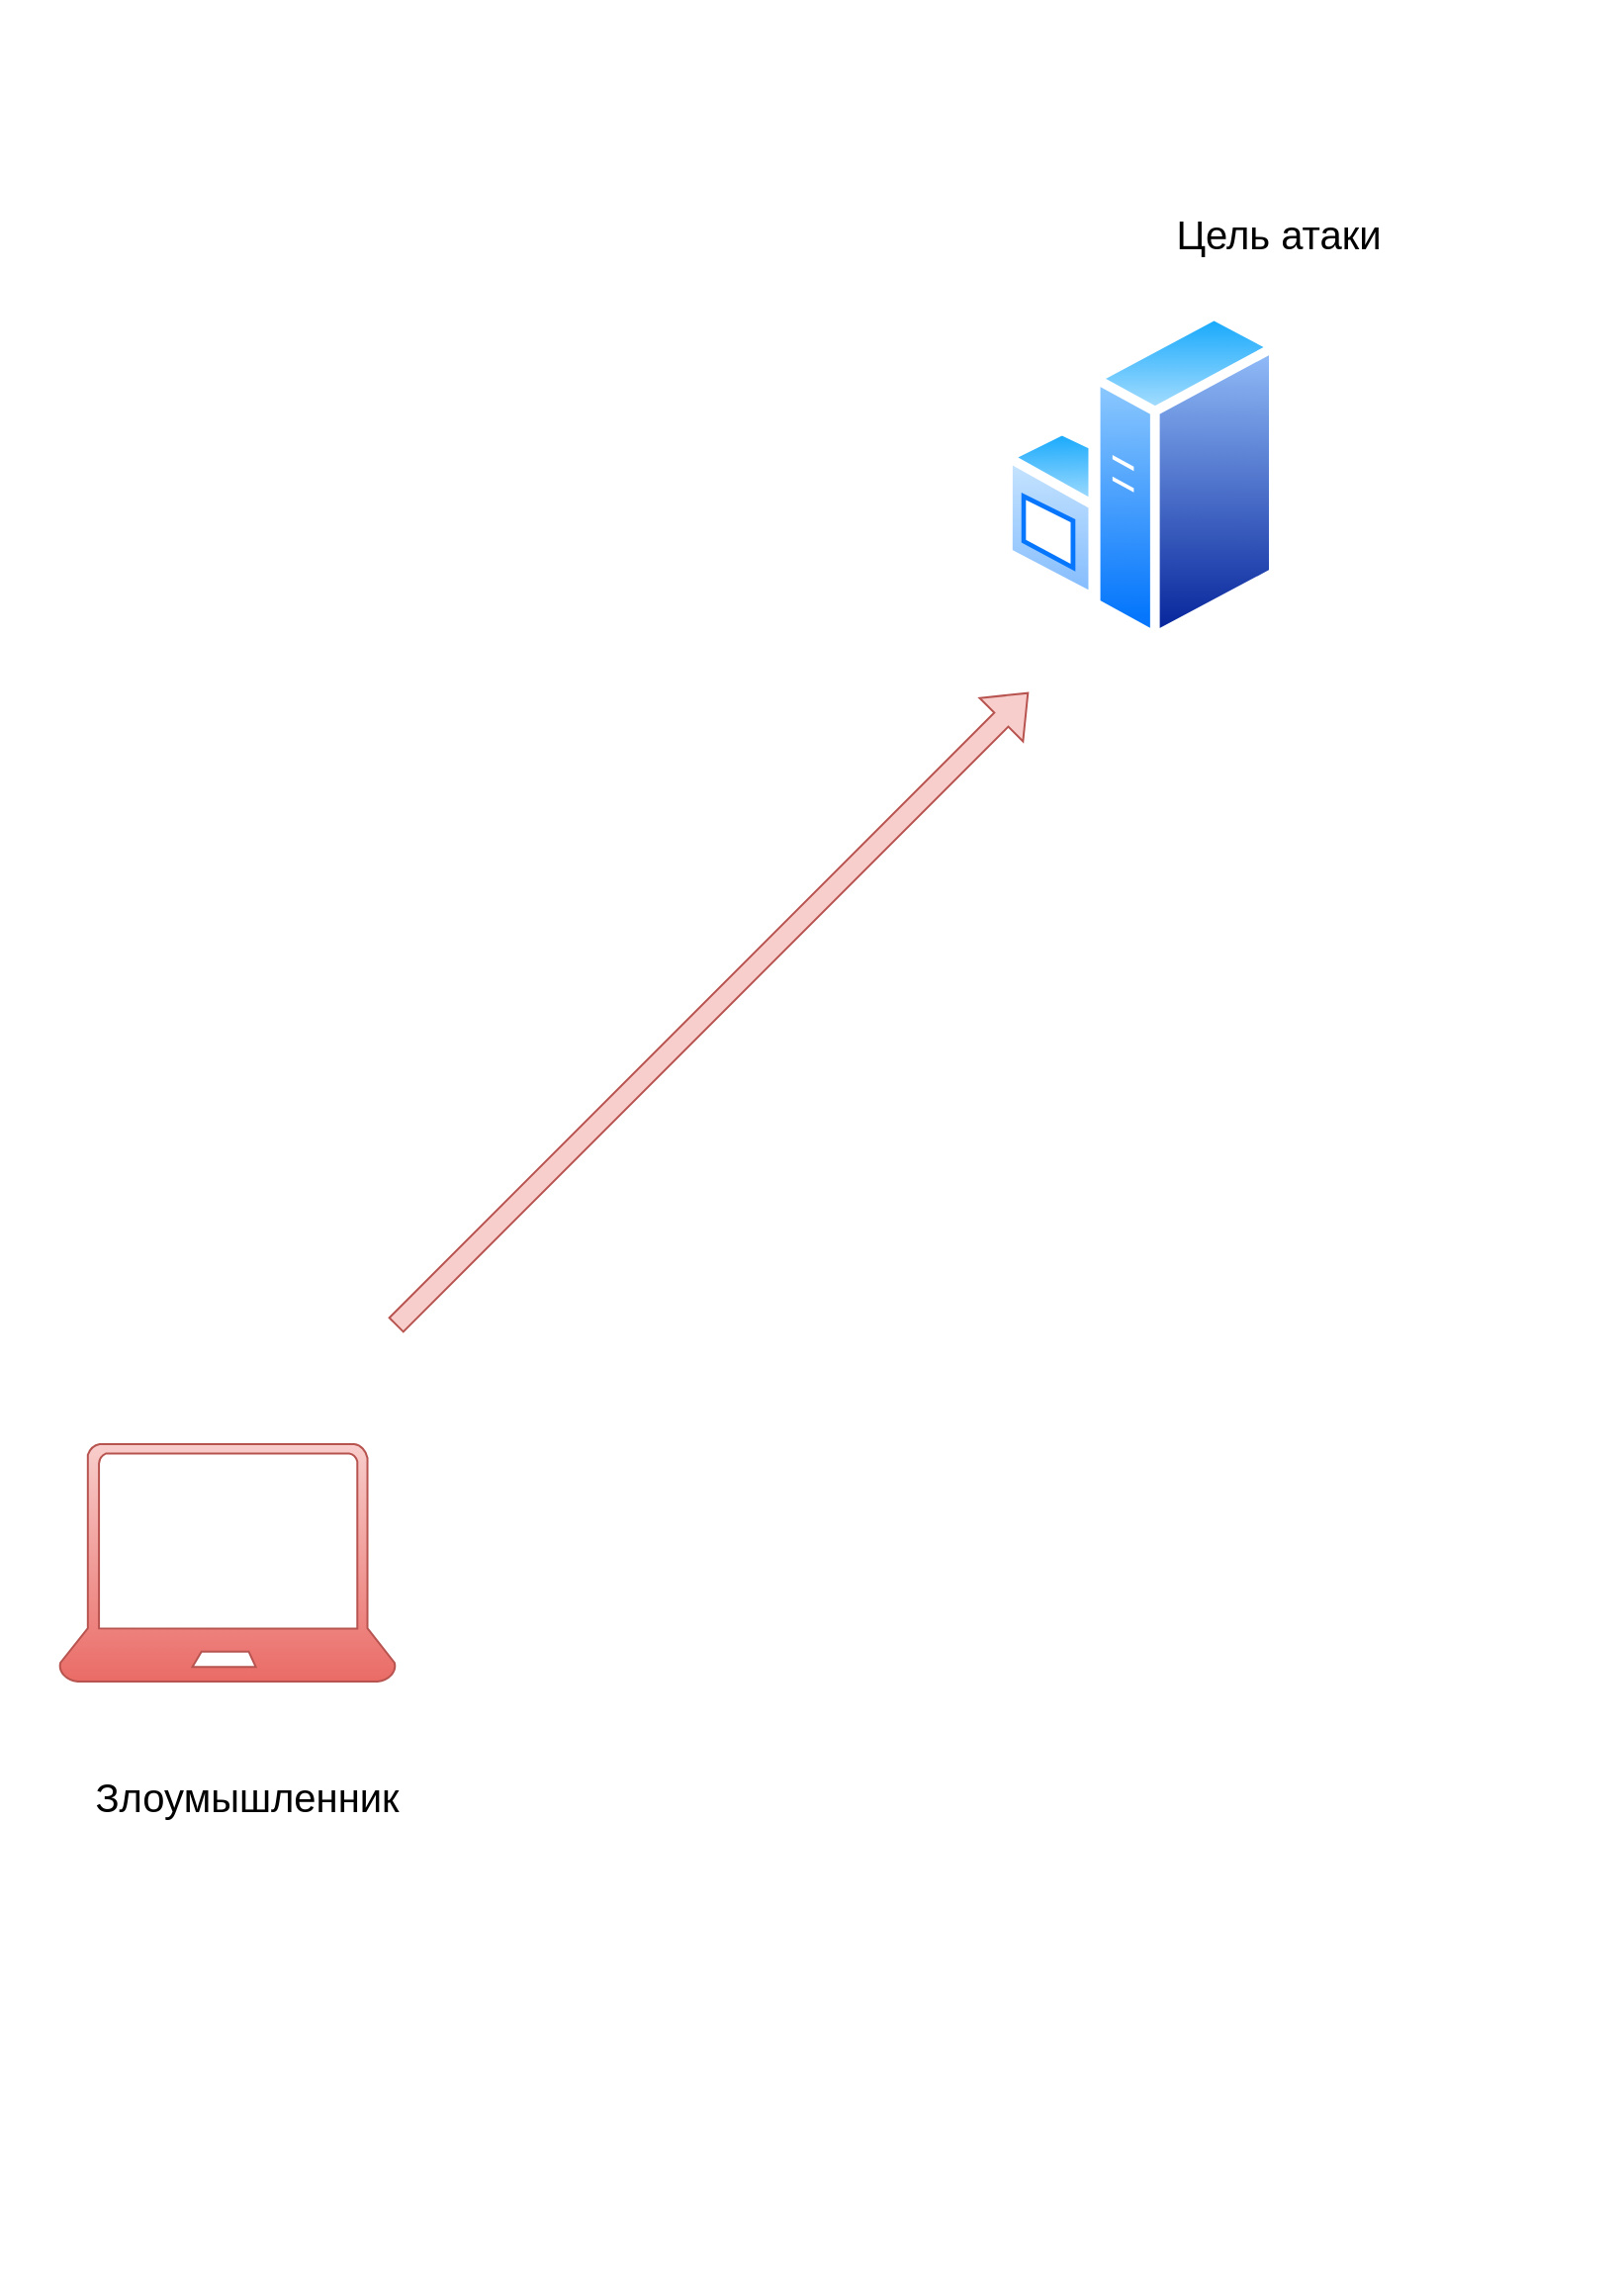 <mxfile version="18.0.6" type="device" pages="16"><diagram id="BFZMdvtA-LqlAYq5z9L4" name="Страница 1"><mxGraphModel dx="2066" dy="1212" grid="1" gridSize="10" guides="1" tooltips="1" connect="1" arrows="1" fold="1" page="1" pageScale="1" pageWidth="827" pageHeight="1169" math="0" shadow="0"><root><mxCell id="0"/><mxCell id="1" parent="0"/><mxCell id="EoTp9-LucKgT30uGywkp-9" value="" style="group" parent="1" vertex="1" connectable="0"><mxGeometry y="10" width="820" height="1150" as="geometry"/></mxCell><mxCell id="EoTp9-LucKgT30uGywkp-3" value="" style="aspect=fixed;perimeter=ellipsePerimeter;html=1;align=center;shadow=0;dashed=0;spacingTop=3;image;image=img/lib/active_directory/windows_server.svg;" parent="EoTp9-LucKgT30uGywkp-9" vertex="1"><mxGeometry x="507.023" y="155.546" width="139.36" height="169.951" as="geometry"/></mxCell><mxCell id="EoTp9-LucKgT30uGywkp-4" value="" style="endArrow=classic;html=1;rounded=0;shape=flexArrow;fillColor=#f8cecc;strokeColor=#b85450;" parent="EoTp9-LucKgT30uGywkp-9" edge="1"><mxGeometry width="50" height="50" relative="1" as="geometry"><mxPoint x="200" y="670" as="sourcePoint"/><mxPoint x="520" y="350" as="targetPoint"/></mxGeometry></mxCell><mxCell id="EoTp9-LucKgT30uGywkp-6" value="&lt;font style=&quot;font-size: 20px;&quot;&gt;Злоумышленник&lt;/font&gt;" style="text;html=1;strokeColor=none;fillColor=none;align=center;verticalAlign=middle;whiteSpace=wrap;rounded=0;fontSize=11;" parent="EoTp9-LucKgT30uGywkp-9" vertex="1"><mxGeometry y="830" width="250" height="155.55" as="geometry"/></mxCell><mxCell id="EoTp9-LucKgT30uGywkp-8" value="&lt;font style=&quot;font-size: 20px;&quot;&gt;Цель атаки&lt;/font&gt;" style="text;html=1;strokeColor=none;fillColor=none;align=center;verticalAlign=middle;whiteSpace=wrap;rounded=0;fontSize=11;" parent="EoTp9-LucKgT30uGywkp-9" vertex="1"><mxGeometry x="490.003" y="40" width="312.977" height="155.546" as="geometry"/></mxCell><mxCell id="EoTp9-LucKgT30uGywkp-19" value="" style="verticalLabelPosition=bottom;html=1;verticalAlign=top;align=center;fillColor=#f8cecc;shape=mxgraph.azure.laptop;pointerEvents=1;fontSize=25;strokeColor=#b85450;gradientColor=#ea6b66;" parent="EoTp9-LucKgT30uGywkp-9" vertex="1"><mxGeometry x="30" y="730" width="170" height="120" as="geometry"/></mxCell></root></mxGraphModel></diagram><diagram id="0tb-lHVWyz6ocp-7Yn6u" name="Страница 2"><mxGraphModel dx="2066" dy="1212" grid="1" gridSize="10" guides="1" tooltips="1" connect="1" arrows="1" fold="1" page="1" pageScale="1" pageWidth="827" pageHeight="1169" math="0" shadow="0"><root><mxCell id="0"/><mxCell id="1" parent="0"/><mxCell id="CbwiTGayt19mPkgqvK1v-13" value="" style="group" vertex="1" connectable="0" parent="1"><mxGeometry x="7" y="30" width="1025.977" height="1150" as="geometry"/></mxCell><mxCell id="CbwiTGayt19mPkgqvK1v-14" value="" style="aspect=fixed;perimeter=ellipsePerimeter;html=1;align=center;shadow=0;dashed=0;spacingTop=3;image;image=img/lib/active_directory/windows_server.svg;" vertex="1" parent="CbwiTGayt19mPkgqvK1v-13"><mxGeometry x="129.023" y="117.776" width="139.36" height="169.951" as="geometry"/></mxCell><mxCell id="CbwiTGayt19mPkgqvK1v-15" value="" style="endArrow=classic;html=1;rounded=0;shape=flexArrow;fillColor=#f8cecc;strokeColor=#b85450;" edge="1" parent="CbwiTGayt19mPkgqvK1v-13"><mxGeometry width="50" height="50" relative="1" as="geometry"><mxPoint x="153" y="630" as="sourcePoint"/><mxPoint x="213" y="300" as="targetPoint"/></mxGeometry></mxCell><mxCell id="CbwiTGayt19mPkgqvK1v-16" value="&lt;font style=&quot;font-size: 20px;&quot;&gt;Злоумышленник&lt;/font&gt;" style="text;html=1;strokeColor=none;fillColor=none;align=center;verticalAlign=middle;whiteSpace=wrap;rounded=0;fontSize=11;" vertex="1" parent="CbwiTGayt19mPkgqvK1v-13"><mxGeometry x="3" y="780" width="250" height="155.55" as="geometry"/></mxCell><mxCell id="CbwiTGayt19mPkgqvK1v-17" value="&lt;font style=&quot;font-size: 20px;&quot;&gt;Цель атаки&lt;/font&gt;" style="text;html=1;strokeColor=none;fillColor=none;align=center;verticalAlign=middle;whiteSpace=wrap;rounded=0;fontSize=11;" vertex="1" parent="CbwiTGayt19mPkgqvK1v-13"><mxGeometry x="93" y="40" width="167" height="105.55" as="geometry"/></mxCell><mxCell id="CbwiTGayt19mPkgqvK1v-18" value="" style="verticalLabelPosition=bottom;html=1;verticalAlign=top;align=center;fillColor=#f8cecc;shape=mxgraph.azure.laptop;pointerEvents=1;fontSize=25;strokeColor=#b85450;gradientColor=#ea6b66;" vertex="1" parent="CbwiTGayt19mPkgqvK1v-13"><mxGeometry x="43" y="670" width="170" height="120" as="geometry"/></mxCell><mxCell id="CbwiTGayt19mPkgqvK1v-22" value="" style="aspect=fixed;perimeter=ellipsePerimeter;html=1;align=center;shadow=0;dashed=0;spacingTop=3;image;image=img/lib/active_directory/windows_server.svg;" vertex="1" parent="CbwiTGayt19mPkgqvK1v-13"><mxGeometry x="443.313" y="117.776" width="139.36" height="169.951" as="geometry"/></mxCell><mxCell id="CbwiTGayt19mPkgqvK1v-23" value="&lt;font style=&quot;font-size: 20px;&quot;&gt;Цель атаки&lt;/font&gt;" style="text;html=1;strokeColor=none;fillColor=none;align=center;verticalAlign=middle;whiteSpace=wrap;rounded=0;fontSize=11;" vertex="1" parent="CbwiTGayt19mPkgqvK1v-13"><mxGeometry x="429.49" y="40" width="167" height="105.55" as="geometry"/></mxCell><mxCell id="CbwiTGayt19mPkgqvK1v-24" value="" style="aspect=fixed;perimeter=ellipsePerimeter;html=1;align=center;shadow=0;dashed=0;spacingTop=3;image;image=img/lib/active_directory/windows_server.svg;" vertex="1" parent="CbwiTGayt19mPkgqvK1v-13"><mxGeometry x="756.013" y="117.776" width="139.36" height="169.951" as="geometry"/></mxCell><mxCell id="CbwiTGayt19mPkgqvK1v-25" value="&lt;font style=&quot;font-size: 20px;&quot;&gt;Цель атаки&lt;/font&gt;" style="text;html=1;strokeColor=none;fillColor=none;align=center;verticalAlign=middle;whiteSpace=wrap;rounded=0;fontSize=11;" vertex="1" parent="CbwiTGayt19mPkgqvK1v-13"><mxGeometry x="743" y="40" width="165.38" height="105.55" as="geometry"/></mxCell><mxCell id="CbwiTGayt19mPkgqvK1v-28" value="" style="endArrow=classic;html=1;rounded=0;shape=flexArrow;fillColor=#f8cecc;strokeColor=#b85450;" edge="1" parent="CbwiTGayt19mPkgqvK1v-13"><mxGeometry width="50" height="50" relative="1" as="geometry"><mxPoint x="223" y="650" as="sourcePoint"/><mxPoint x="473" y="300" as="targetPoint"/></mxGeometry></mxCell><mxCell id="CbwiTGayt19mPkgqvK1v-29" value="" style="endArrow=classic;html=1;rounded=0;shape=flexArrow;fillColor=#f8cecc;strokeColor=#b85450;" edge="1" parent="CbwiTGayt19mPkgqvK1v-13"><mxGeometry width="50" height="50" relative="1" as="geometry"><mxPoint x="273" y="690" as="sourcePoint"/><mxPoint x="783" y="310" as="targetPoint"/></mxGeometry></mxCell></root></mxGraphModel></diagram><diagram id="oJoE-VMq3RaIm9r4q89-" name="Страница 3"><mxGraphModel dx="2893" dy="1212" grid="1" gridSize="10" guides="1" tooltips="1" connect="1" arrows="1" fold="1" page="1" pageScale="1" pageWidth="827" pageHeight="1169" math="0" shadow="0"><root><mxCell id="0"/><mxCell id="1" parent="0"/><mxCell id="yJXohpdQ64t1GWLoJKNF-7" value="" style="group" vertex="1" connectable="0" parent="1"><mxGeometry x="7" y="10" width="820" height="1150" as="geometry"/></mxCell><mxCell id="yJXohpdQ64t1GWLoJKNF-8" value="" style="aspect=fixed;perimeter=ellipsePerimeter;html=1;align=center;shadow=0;dashed=0;spacingTop=3;image;image=img/lib/active_directory/windows_server.svg;" vertex="1" parent="yJXohpdQ64t1GWLoJKNF-7"><mxGeometry x="507.023" y="155.546" width="139.36" height="169.951" as="geometry"/></mxCell><mxCell id="yJXohpdQ64t1GWLoJKNF-9" value="" style="endArrow=classic;html=1;rounded=0;shape=flexArrow;fillColor=#f8cecc;strokeColor=#b85450;" edge="1" parent="yJXohpdQ64t1GWLoJKNF-7"><mxGeometry width="50" height="50" relative="1" as="geometry"><mxPoint x="70" y="700" as="sourcePoint"/><mxPoint x="443" y="310" as="targetPoint"/></mxGeometry></mxCell><mxCell id="yJXohpdQ64t1GWLoJKNF-10" value="&lt;font style=&quot;font-size: 20px;&quot;&gt;Злоумышленник&lt;/font&gt;" style="text;html=1;strokeColor=none;fillColor=none;align=center;verticalAlign=middle;whiteSpace=wrap;rounded=0;fontSize=11;" vertex="1" parent="yJXohpdQ64t1GWLoJKNF-7"><mxGeometry x="-37" y="835" width="190" height="125.55" as="geometry"/></mxCell><mxCell id="yJXohpdQ64t1GWLoJKNF-11" value="&lt;font style=&quot;font-size: 20px;&quot;&gt;Цель атаки&lt;/font&gt;" style="text;html=1;strokeColor=none;fillColor=none;align=center;verticalAlign=middle;whiteSpace=wrap;rounded=0;fontSize=11;" vertex="1" parent="yJXohpdQ64t1GWLoJKNF-7"><mxGeometry x="516.51" y="60" width="202.98" height="110" as="geometry"/></mxCell><mxCell id="yJXohpdQ64t1GWLoJKNF-12" value="" style="verticalLabelPosition=bottom;html=1;verticalAlign=top;align=center;fillColor=#f8cecc;shape=mxgraph.azure.laptop;pointerEvents=1;fontSize=25;strokeColor=#b85450;gradientColor=#ea6b66;" vertex="1" parent="yJXohpdQ64t1GWLoJKNF-7"><mxGeometry x="-27" y="730" width="170" height="120" as="geometry"/></mxCell><mxCell id="yJXohpdQ64t1GWLoJKNF-13" value="&lt;font style=&quot;font-size: 20px;&quot;&gt;Злоумышленник&lt;/font&gt;" style="text;html=1;strokeColor=none;fillColor=none;align=center;verticalAlign=middle;whiteSpace=wrap;rounded=0;fontSize=11;" vertex="1" parent="yJXohpdQ64t1GWLoJKNF-7"><mxGeometry x="333" y="820" width="190" height="155.55" as="geometry"/></mxCell><mxCell id="yJXohpdQ64t1GWLoJKNF-14" value="" style="verticalLabelPosition=bottom;html=1;verticalAlign=top;align=center;fillColor=#f8cecc;shape=mxgraph.azure.laptop;pointerEvents=1;fontSize=25;strokeColor=#b85450;gradientColor=#ea6b66;" vertex="1" parent="yJXohpdQ64t1GWLoJKNF-7"><mxGeometry x="343" y="730" width="170" height="120" as="geometry"/></mxCell><mxCell id="yJXohpdQ64t1GWLoJKNF-15" value="&lt;font style=&quot;font-size: 20px;&quot;&gt;Злоумышленник&lt;/font&gt;" style="text;html=1;strokeColor=none;fillColor=none;align=center;verticalAlign=middle;whiteSpace=wrap;rounded=0;fontSize=11;" vertex="1" parent="yJXohpdQ64t1GWLoJKNF-7"><mxGeometry x="673" y="820" width="170" height="155.55" as="geometry"/></mxCell><mxCell id="yJXohpdQ64t1GWLoJKNF-16" value="" style="verticalLabelPosition=bottom;html=1;verticalAlign=top;align=center;fillColor=#f8cecc;shape=mxgraph.azure.laptop;pointerEvents=1;fontSize=25;strokeColor=#b85450;gradientColor=#ea6b66;" vertex="1" parent="yJXohpdQ64t1GWLoJKNF-7"><mxGeometry x="673" y="730" width="170" height="120" as="geometry"/></mxCell><mxCell id="yJXohpdQ64t1GWLoJKNF-18" value="" style="endArrow=classic;html=1;rounded=0;shape=flexArrow;fillColor=#f8cecc;strokeColor=#b85450;" edge="1" parent="yJXohpdQ64t1GWLoJKNF-7"><mxGeometry width="50" height="50" relative="1" as="geometry"><mxPoint x="446" y="710" as="sourcePoint"/><mxPoint x="543" y="350" as="targetPoint"/></mxGeometry></mxCell><mxCell id="yJXohpdQ64t1GWLoJKNF-19" value="" style="endArrow=classic;html=1;rounded=0;shape=flexArrow;fillColor=#f8cecc;strokeColor=#b85450;" edge="1" parent="1"><mxGeometry width="50" height="50" relative="1" as="geometry"><mxPoint x="770" y="730" as="sourcePoint"/><mxPoint x="660" y="360" as="targetPoint"/></mxGeometry></mxCell></root></mxGraphModel></diagram><diagram id="1_QVPiDcGcbI_WtupnZO" name="Страница 4"><mxGraphModel dx="2893" dy="1212" grid="1" gridSize="10" guides="1" tooltips="1" connect="1" arrows="1" fold="1" page="1" pageScale="1" pageWidth="827" pageHeight="1169" math="0" shadow="0"><root><mxCell id="0"/><mxCell id="1" parent="0"/><mxCell id="WhfqLZvKtwvNY0Jr5rNs-1" value="" style="group" vertex="1" connectable="0" parent="1"><mxGeometry x="4" y="10" width="856" height="1150" as="geometry"/></mxCell><mxCell id="WhfqLZvKtwvNY0Jr5rNs-2" value="" style="aspect=fixed;perimeter=ellipsePerimeter;html=1;align=center;shadow=0;dashed=0;spacingTop=3;image;image=img/lib/active_directory/windows_server.svg;" vertex="1" parent="WhfqLZvKtwvNY0Jr5rNs-1"><mxGeometry x="329.023" y="145.546" width="139.36" height="169.951" as="geometry"/></mxCell><mxCell id="WhfqLZvKtwvNY0Jr5rNs-4" value="&lt;font style=&quot;font-size: 20px;&quot;&gt;Злоумышленник&lt;/font&gt;" style="text;html=1;strokeColor=none;fillColor=none;align=center;verticalAlign=middle;whiteSpace=wrap;rounded=0;fontSize=11;" vertex="1" parent="WhfqLZvKtwvNY0Jr5rNs-1"><mxGeometry x="-54" y="822.78" width="190" height="125.55" as="geometry"/></mxCell><mxCell id="WhfqLZvKtwvNY0Jr5rNs-5" value="&lt;font style=&quot;font-size: 20px;&quot;&gt;Цель атаки&lt;/font&gt;" style="text;html=1;strokeColor=none;fillColor=none;align=center;verticalAlign=middle;whiteSpace=wrap;rounded=0;fontSize=11;" vertex="1" parent="WhfqLZvKtwvNY0Jr5rNs-1"><mxGeometry x="308" y="60" width="202.98" height="110" as="geometry"/></mxCell><mxCell id="WhfqLZvKtwvNY0Jr5rNs-6" value="" style="verticalLabelPosition=bottom;html=1;verticalAlign=top;align=center;fillColor=#f8cecc;shape=mxgraph.azure.laptop;pointerEvents=1;fontSize=25;strokeColor=#b85450;gradientColor=#ea6b66;" vertex="1" parent="WhfqLZvKtwvNY0Jr5rNs-1"><mxGeometry x="-44" y="730" width="170" height="120" as="geometry"/></mxCell><mxCell id="WhfqLZvKtwvNY0Jr5rNs-7" value="&lt;font style=&quot;font-size: 20px;&quot;&gt;Злоумышленник&lt;/font&gt;" style="text;html=1;strokeColor=none;fillColor=none;align=center;verticalAlign=middle;whiteSpace=wrap;rounded=0;fontSize=11;" vertex="1" parent="WhfqLZvKtwvNY0Jr5rNs-1"><mxGeometry x="323.49" y="810" width="172" height="150.55" as="geometry"/></mxCell><mxCell id="WhfqLZvKtwvNY0Jr5rNs-8" value="" style="verticalLabelPosition=bottom;html=1;verticalAlign=top;align=center;fillColor=#f8cecc;shape=mxgraph.azure.laptop;pointerEvents=1;fontSize=25;strokeColor=#b85450;gradientColor=#ea6b66;" vertex="1" parent="WhfqLZvKtwvNY0Jr5rNs-1"><mxGeometry x="313.7" y="730" width="170" height="120" as="geometry"/></mxCell><mxCell id="WhfqLZvKtwvNY0Jr5rNs-9" value="&lt;font style=&quot;font-size: 20px;&quot;&gt;Злоумышленник&lt;/font&gt;" style="text;html=1;strokeColor=none;fillColor=none;align=center;verticalAlign=middle;whiteSpace=wrap;rounded=0;fontSize=11;" vertex="1" parent="WhfqLZvKtwvNY0Jr5rNs-1"><mxGeometry x="693" y="810.55" width="156" height="150" as="geometry"/></mxCell><mxCell id="WhfqLZvKtwvNY0Jr5rNs-10" value="" style="verticalLabelPosition=bottom;html=1;verticalAlign=top;align=center;fillColor=#f8cecc;shape=mxgraph.azure.laptop;pointerEvents=1;fontSize=25;strokeColor=#b85450;gradientColor=#ea6b66;" vertex="1" parent="WhfqLZvKtwvNY0Jr5rNs-1"><mxGeometry x="686" y="730" width="170" height="120" as="geometry"/></mxCell><mxCell id="WhfqLZvKtwvNY0Jr5rNs-11" value="" style="endArrow=classic;html=1;rounded=0;shape=flexArrow;fillColor=#f8cecc;strokeColor=#b85450;" edge="1" parent="WhfqLZvKtwvNY0Jr5rNs-1"><mxGeometry width="50" height="50" relative="1" as="geometry"><mxPoint x="396" y="720" as="sourcePoint"/><mxPoint x="396" y="350" as="targetPoint"/></mxGeometry></mxCell><mxCell id="WhfqLZvKtwvNY0Jr5rNs-12" value="" style="aspect=fixed;perimeter=ellipsePerimeter;html=1;align=center;shadow=0;dashed=0;spacingTop=3;image;image=img/lib/active_directory/windows_server.svg;" vertex="1" parent="WhfqLZvKtwvNY0Jr5rNs-1"><mxGeometry x="18.043" y="145.546" width="139.36" height="169.951" as="geometry"/></mxCell><mxCell id="WhfqLZvKtwvNY0Jr5rNs-13" value="&lt;font style=&quot;font-size: 20px;&quot;&gt;Цель атаки&lt;/font&gt;" style="text;html=1;strokeColor=none;fillColor=none;align=center;verticalAlign=middle;whiteSpace=wrap;rounded=0;fontSize=11;" vertex="1" parent="WhfqLZvKtwvNY0Jr5rNs-1"><mxGeometry x="-2.98" y="60" width="202.98" height="110" as="geometry"/></mxCell><mxCell id="WhfqLZvKtwvNY0Jr5rNs-14" value="" style="aspect=fixed;perimeter=ellipsePerimeter;html=1;align=center;shadow=0;dashed=0;spacingTop=3;image;image=img/lib/active_directory/windows_server.svg;" vertex="1" parent="WhfqLZvKtwvNY0Jr5rNs-1"><mxGeometry x="630.533" y="145.546" width="139.36" height="169.951" as="geometry"/></mxCell><mxCell id="WhfqLZvKtwvNY0Jr5rNs-15" value="&lt;font style=&quot;font-size: 20px;&quot;&gt;Цель атаки&lt;/font&gt;" style="text;html=1;strokeColor=none;fillColor=none;align=center;verticalAlign=middle;whiteSpace=wrap;rounded=0;fontSize=11;" vertex="1" parent="WhfqLZvKtwvNY0Jr5rNs-1"><mxGeometry x="609.51" y="60" width="202.98" height="110" as="geometry"/></mxCell><mxCell id="rWUA204CIPoHWEJI3c2g-1" value="" style="endArrow=classic;html=1;rounded=0;shape=flexArrow;fillColor=#f8cecc;strokeColor=#b85450;" edge="1" parent="WhfqLZvKtwvNY0Jr5rNs-1"><mxGeometry width="50" height="50" relative="1" as="geometry"><mxPoint x="746" y="720" as="sourcePoint"/><mxPoint x="746" y="350" as="targetPoint"/></mxGeometry></mxCell><mxCell id="rWUA204CIPoHWEJI3c2g-2" value="" style="endArrow=classic;html=1;rounded=0;shape=flexArrow;fillColor=#f8cecc;strokeColor=#b85450;" edge="1" parent="WhfqLZvKtwvNY0Jr5rNs-1"><mxGeometry width="50" height="50" relative="1" as="geometry"><mxPoint x="56" y="720" as="sourcePoint"/><mxPoint x="56" y="350" as="targetPoint"/></mxGeometry></mxCell><mxCell id="rWUA204CIPoHWEJI3c2g-3" value="" style="endArrow=classic;html=1;rounded=0;shape=flexArrow;fillColor=#f8cecc;strokeColor=#b85450;" edge="1" parent="WhfqLZvKtwvNY0Jr5rNs-1"><mxGeometry width="50" height="50" relative="1" as="geometry"><mxPoint x="86" y="720" as="sourcePoint"/><mxPoint x="356" y="350" as="targetPoint"/></mxGeometry></mxCell><mxCell id="rWUA204CIPoHWEJI3c2g-5" value="" style="endArrow=classic;html=1;rounded=0;shape=flexArrow;fillColor=#f8cecc;strokeColor=#b85450;" edge="1" parent="WhfqLZvKtwvNY0Jr5rNs-1"><mxGeometry width="50" height="50" relative="1" as="geometry"><mxPoint x="366" y="720" as="sourcePoint"/><mxPoint x="106" y="350" as="targetPoint"/></mxGeometry></mxCell><mxCell id="rWUA204CIPoHWEJI3c2g-6" value="" style="endArrow=classic;html=1;rounded=0;shape=flexArrow;fillColor=#f8cecc;strokeColor=#b85450;" edge="1" parent="WhfqLZvKtwvNY0Jr5rNs-1"><mxGeometry width="50" height="50" relative="1" as="geometry"><mxPoint x="426" y="720" as="sourcePoint"/><mxPoint x="686" y="350" as="targetPoint"/></mxGeometry></mxCell><mxCell id="rWUA204CIPoHWEJI3c2g-8" value="" style="endArrow=classic;html=1;rounded=0;shape=flexArrow;fillColor=#f8cecc;strokeColor=#b85450;" edge="1" parent="WhfqLZvKtwvNY0Jr5rNs-1"><mxGeometry width="50" height="50" relative="1" as="geometry"><mxPoint x="706" y="720" as="sourcePoint"/><mxPoint x="436" y="350" as="targetPoint"/></mxGeometry></mxCell></root></mxGraphModel></diagram><diagram id="2j9-QtGbQyCbS1Cjn0m8" name="Страница 5"><mxGraphModel dx="2066" dy="1212" grid="1" gridSize="10" guides="1" tooltips="1" connect="1" arrows="1" fold="1" page="1" pageScale="1" pageWidth="827" pageHeight="1169" math="0" shadow="0"><root><mxCell id="0"/><mxCell id="1" parent="0"/><mxCell id="6ABJbMwPJoq0iXap4Hd7-1" value="" style="shape=actor;whiteSpace=wrap;html=1;fontSize=20;fillColor=#d5e8d4;strokeColor=#82b366;" vertex="1" parent="1"><mxGeometry x="140" y="360" width="86.67" height="130" as="geometry"/></mxCell><mxCell id="6ABJbMwPJoq0iXap4Hd7-2" value="" style="shape=actor;whiteSpace=wrap;html=1;fontSize=20;fillColor=#d5e8d4;strokeColor=#82b366;" vertex="1" parent="1"><mxGeometry x="600" y="360" width="86.67" height="130" as="geometry"/></mxCell><mxCell id="6ABJbMwPJoq0iXap4Hd7-3" value="" style="ellipse;shape=cloud;whiteSpace=wrap;html=1;fontSize=20;fillColor=#dae8fc;strokeColor=#6c8ebf;" vertex="1" parent="1"><mxGeometry x="300" y="200" width="195" height="130" as="geometry"/></mxCell><mxCell id="6ABJbMwPJoq0iXap4Hd7-5" value="" style="curved=1;endArrow=classic;html=1;rounded=0;fontSize=20;" edge="1" parent="1" target="6ABJbMwPJoq0iXap4Hd7-2"><mxGeometry width="50" height="50" relative="1" as="geometry"><mxPoint x="226.67" y="360" as="sourcePoint"/><mxPoint x="446.67" y="360" as="targetPoint"/><Array as="points"><mxPoint x="316.67" y="300"/><mxPoint x="380" y="290"/><mxPoint x="420" y="290"/><mxPoint x="490" y="300"/></Array></mxGeometry></mxCell><mxCell id="6ABJbMwPJoq0iXap4Hd7-6" value="Сеть" style="text;html=1;strokeColor=none;fillColor=none;align=center;verticalAlign=middle;whiteSpace=wrap;rounded=0;fontSize=20;" vertex="1" parent="1"><mxGeometry x="367.5" y="250" width="60" height="30" as="geometry"/></mxCell><mxCell id="6ABJbMwPJoq0iXap4Hd7-7" value="" style="shape=actor;whiteSpace=wrap;html=1;fontSize=20;fillColor=#f8cecc;strokeColor=#b85450;" vertex="1" parent="1"><mxGeometry x="367" y="540" width="93.33" height="140" as="geometry"/></mxCell><mxCell id="6ABJbMwPJoq0iXap4Hd7-8" value="" style="endArrow=classic;html=1;rounded=0;fontSize=20;fillColor=#f8cecc;strokeColor=#F19C99;" edge="1" parent="1"><mxGeometry width="50" height="50" relative="1" as="geometry"><mxPoint x="410" y="290" as="sourcePoint"/><mxPoint x="410" y="530" as="targetPoint"/></mxGeometry></mxCell><mxCell id="6ABJbMwPJoq0iXap4Hd7-9" value="Отправитель" style="text;html=1;strokeColor=none;fillColor=none;align=center;verticalAlign=middle;whiteSpace=wrap;rounded=0;fontSize=20;" vertex="1" parent="1"><mxGeometry x="88.34" y="500" width="190" height="70" as="geometry"/></mxCell><mxCell id="6ABJbMwPJoq0iXap4Hd7-10" value="Получатель" style="text;html=1;strokeColor=none;fillColor=none;align=center;verticalAlign=middle;whiteSpace=wrap;rounded=0;fontSize=20;" vertex="1" parent="1"><mxGeometry x="548.34" y="510" width="190" height="70" as="geometry"/></mxCell><mxCell id="6ABJbMwPJoq0iXap4Hd7-11" value="Злоумышленник" style="text;html=1;strokeColor=none;fillColor=none;align=center;verticalAlign=middle;whiteSpace=wrap;rounded=0;fontSize=20;" vertex="1" parent="1"><mxGeometry x="318.66" y="700" width="190" height="70" as="geometry"/></mxCell></root></mxGraphModel></diagram><diagram id="x2tWlIqv88l5UuUQCM46" name="Страница 6"><mxGraphModel dx="2066" dy="2381" grid="1" gridSize="10" guides="1" tooltips="1" connect="1" arrows="1" fold="1" page="1" pageScale="1" pageWidth="827" pageHeight="1169" math="0" shadow="0"><root><mxCell id="0"/><mxCell id="1" parent="0"/><mxCell id="ilUKYhG2Zs6zyyjOwYI5-1" value="Атаки сканирования" style="rounded=0;whiteSpace=wrap;html=1;fontSize=20;" vertex="1" parent="1"><mxGeometry x="380" y="100" width="260" height="60" as="geometry"/></mxCell><mxCell id="ilUKYhG2Zs6zyyjOwYI5-2" value="&lt;span style=&quot;font-family: &amp;quot;lucida grande&amp;quot;, tahoma, verdana, arial, sans-serif; text-align: start; background-color: rgb(255, 255, 255);&quot;&gt;&lt;font style=&quot;font-size: 14px;&quot;&gt;Сетевые анализаторы&lt;/font&gt;&lt;/span&gt;" style="rounded=0;whiteSpace=wrap;html=1;fontSize=20;" vertex="1" parent="1"><mxGeometry x="170" y="-30" width="170" height="60" as="geometry"/></mxCell><mxCell id="ilUKYhG2Zs6zyyjOwYI5-3" value="&lt;span style=&quot;font-family: &amp;quot;lucida grande&amp;quot;, tahoma, verdana, arial, sans-serif; text-align: start; background-color: rgb(255, 255, 255);&quot;&gt;&lt;font style=&quot;font-size: 14px;&quot;&gt;Анализаторы портов&lt;/font&gt;&lt;/span&gt;" style="rounded=0;whiteSpace=wrap;html=1;fontSize=20;" vertex="1" parent="1"><mxGeometry x="170" y="260" width="170" height="60" as="geometry"/></mxCell><mxCell id="ilUKYhG2Zs6zyyjOwYI5-4" value="&lt;span style=&quot;font-family: &amp;quot;lucida grande&amp;quot;, tahoma, verdana, arial, sans-serif; text-align: start; background-color: rgb(255, 255, 255);&quot;&gt;&lt;font style=&quot;font-size: 14px;&quot;&gt;Сетевые сканеры&lt;/font&gt;&lt;/span&gt;" style="rounded=0;whiteSpace=wrap;html=1;fontSize=20;" vertex="1" parent="1"><mxGeometry x="422" y="260" width="176" height="60" as="geometry"/></mxCell><mxCell id="ilUKYhG2Zs6zyyjOwYI5-5" value="&lt;span style=&quot;font-family: &amp;quot;lucida grande&amp;quot;, tahoma, verdana, arial, sans-serif; text-align: start; background-color: rgb(255, 255, 255);&quot;&gt;&lt;font style=&quot;font-size: 14px;&quot;&gt;Сканеры портов&lt;/font&gt;&lt;/span&gt;" style="rounded=0;whiteSpace=wrap;html=1;fontSize=20;" vertex="1" parent="1"><mxGeometry x="680" y="260" width="170" height="60" as="geometry"/></mxCell><mxCell id="ilUKYhG2Zs6zyyjOwYI5-6" value="&lt;span style=&quot;font-family: &amp;quot;lucida grande&amp;quot;, tahoma, verdana, arial, sans-serif; text-align: start; background-color: rgb(255, 255, 255);&quot;&gt;&lt;font style=&quot;font-size: 14px;&quot;&gt;Сканеры уязвимостей&lt;/font&gt;&lt;/span&gt;" style="rounded=0;whiteSpace=wrap;html=1;fontSize=20;" vertex="1" parent="1"><mxGeometry x="680" y="-30" width="170" height="60" as="geometry"/></mxCell><mxCell id="ilUKYhG2Zs6zyyjOwYI5-7" value="" style="endArrow=classic;html=1;rounded=0;fontSize=14;strokeColor=#000000;entryX=0.5;entryY=1;entryDx=0;entryDy=0;exitX=0.25;exitY=0;exitDx=0;exitDy=0;" edge="1" parent="1" source="ilUKYhG2Zs6zyyjOwYI5-1" target="ilUKYhG2Zs6zyyjOwYI5-2"><mxGeometry width="50" height="50" relative="1" as="geometry"><mxPoint x="370" y="140" as="sourcePoint"/><mxPoint x="320" y="160" as="targetPoint"/></mxGeometry></mxCell><mxCell id="ilUKYhG2Zs6zyyjOwYI5-8" value="" style="endArrow=classic;html=1;rounded=0;fontSize=14;strokeColor=#000000;exitX=0.25;exitY=1;exitDx=0;exitDy=0;entryX=0.5;entryY=0;entryDx=0;entryDy=0;" edge="1" parent="1" source="ilUKYhG2Zs6zyyjOwYI5-1" target="ilUKYhG2Zs6zyyjOwYI5-3"><mxGeometry width="50" height="50" relative="1" as="geometry"><mxPoint x="370" y="240" as="sourcePoint"/><mxPoint x="420" y="190" as="targetPoint"/></mxGeometry></mxCell><mxCell id="ilUKYhG2Zs6zyyjOwYI5-9" value="" style="endArrow=classic;html=1;rounded=0;fontSize=14;strokeColor=#000000;exitX=0.5;exitY=1;exitDx=0;exitDy=0;entryX=0.5;entryY=0;entryDx=0;entryDy=0;" edge="1" parent="1" source="ilUKYhG2Zs6zyyjOwYI5-1" target="ilUKYhG2Zs6zyyjOwYI5-4"><mxGeometry width="50" height="50" relative="1" as="geometry"><mxPoint x="440" y="230" as="sourcePoint"/><mxPoint x="490" y="180" as="targetPoint"/></mxGeometry></mxCell><mxCell id="ilUKYhG2Zs6zyyjOwYI5-10" value="" style="endArrow=classic;html=1;rounded=0;fontSize=14;strokeColor=#000000;exitX=0.75;exitY=1;exitDx=0;exitDy=0;entryX=0.5;entryY=0;entryDx=0;entryDy=0;" edge="1" parent="1" source="ilUKYhG2Zs6zyyjOwYI5-1" target="ilUKYhG2Zs6zyyjOwYI5-5"><mxGeometry width="50" height="50" relative="1" as="geometry"><mxPoint x="660" y="250" as="sourcePoint"/><mxPoint x="710" y="200" as="targetPoint"/></mxGeometry></mxCell><mxCell id="ilUKYhG2Zs6zyyjOwYI5-11" value="" style="endArrow=classic;html=1;rounded=0;fontSize=14;strokeColor=#000000;exitX=0.75;exitY=0;exitDx=0;exitDy=0;entryX=0.5;entryY=1;entryDx=0;entryDy=0;" edge="1" parent="1" source="ilUKYhG2Zs6zyyjOwYI5-1" target="ilUKYhG2Zs6zyyjOwYI5-6"><mxGeometry width="50" height="50" relative="1" as="geometry"><mxPoint x="770" y="220" as="sourcePoint"/><mxPoint x="820" y="170" as="targetPoint"/></mxGeometry></mxCell></root></mxGraphModel></diagram><diagram id="V-CJKlBfWk6-7JkOVZA6" name="Страница 7"><mxGraphModel dx="2066" dy="1212" grid="1" gridSize="10" guides="1" tooltips="1" connect="1" arrows="1" fold="1" page="1" pageScale="1" pageWidth="827" pageHeight="1169" math="0" shadow="0"><root><mxCell id="0"/><mxCell id="1" parent="0"/><mxCell id="y41cTcA7bCxEGX6dodUU-1" value="" style="shape=actor;whiteSpace=wrap;html=1;fontSize=20;fillColor=#d5e8d4;strokeColor=#82b366;" parent="1" vertex="1"><mxGeometry x="141.66" y="380" width="86.67" height="130" as="geometry"/></mxCell><mxCell id="y41cTcA7bCxEGX6dodUU-2" value="" style="shape=actor;whiteSpace=wrap;html=1;fontSize=20;fillColor=#d5e8d4;strokeColor=#82b366;" parent="1" vertex="1"><mxGeometry x="601.66" y="380" width="86.67" height="130" as="geometry"/></mxCell><mxCell id="y41cTcA7bCxEGX6dodUU-3" value="" style="ellipse;shape=cloud;whiteSpace=wrap;html=1;fontSize=20;fillColor=#dae8fc;strokeColor=#6c8ebf;" parent="1" vertex="1"><mxGeometry x="301.66" y="220" width="195" height="130" as="geometry"/></mxCell><mxCell id="y41cTcA7bCxEGX6dodUU-4" value="" style="curved=1;endArrow=classic;html=1;rounded=0;fontSize=20;" parent="1" edge="1"><mxGeometry width="50" height="50" relative="1" as="geometry"><mxPoint x="228.33" y="380" as="sourcePoint"/><mxPoint x="410" y="520" as="targetPoint"/><Array as="points"><mxPoint x="318.33" y="320"/><mxPoint x="370" y="300"/><mxPoint x="400" y="300"/><mxPoint x="440" y="300"/><mxPoint x="491.66" y="320"/></Array></mxGeometry></mxCell><mxCell id="y41cTcA7bCxEGX6dodUU-5" value="Сеть" style="text;html=1;strokeColor=none;fillColor=none;align=center;verticalAlign=middle;whiteSpace=wrap;rounded=0;fontSize=20;" parent="1" vertex="1"><mxGeometry x="369.16" y="270" width="60" height="30" as="geometry"/></mxCell><mxCell id="y41cTcA7bCxEGX6dodUU-6" value="" style="shape=actor;whiteSpace=wrap;html=1;fontSize=20;fillColor=#f8cecc;strokeColor=#b85450;" parent="1" vertex="1"><mxGeometry x="368.66" y="560" width="93.33" height="140" as="geometry"/></mxCell><mxCell id="y41cTcA7bCxEGX6dodUU-8" value="Отправитель" style="text;html=1;strokeColor=none;fillColor=none;align=center;verticalAlign=middle;whiteSpace=wrap;rounded=0;fontSize=20;" parent="1" vertex="1"><mxGeometry x="90" y="520" width="190" height="70" as="geometry"/></mxCell><mxCell id="y41cTcA7bCxEGX6dodUU-9" value="Получатель" style="text;html=1;strokeColor=none;fillColor=none;align=center;verticalAlign=middle;whiteSpace=wrap;rounded=0;fontSize=20;" parent="1" vertex="1"><mxGeometry x="550" y="530" width="190" height="70" as="geometry"/></mxCell><mxCell id="y41cTcA7bCxEGX6dodUU-10" value="Злоумышленник" style="text;html=1;strokeColor=none;fillColor=none;align=center;verticalAlign=middle;whiteSpace=wrap;rounded=0;fontSize=20;" parent="1" vertex="1"><mxGeometry x="320.32" y="720" width="190" height="70" as="geometry"/></mxCell></root></mxGraphModel></diagram><diagram id="-t-grOe_KXBWCYa--VVu" name="Страница 8"><mxGraphModel dx="2066" dy="1212" grid="1" gridSize="10" guides="1" tooltips="1" connect="1" arrows="1" fold="1" page="1" pageScale="1" pageWidth="827" pageHeight="1169" math="0" shadow="0"><root><mxCell id="0"/><mxCell id="1" parent="0"/><mxCell id="0xQx8OCQ8oS3hGsoW_Y_-1" value="" style="shape=actor;whiteSpace=wrap;html=1;fontSize=20;fillColor=#d5e8d4;strokeColor=#82b366;" parent="1" vertex="1"><mxGeometry x="140.66" y="320" width="86.67" height="130" as="geometry"/></mxCell><mxCell id="0xQx8OCQ8oS3hGsoW_Y_-2" value="" style="shape=actor;whiteSpace=wrap;html=1;fontSize=20;fillColor=#d5e8d4;strokeColor=#82b366;" parent="1" vertex="1"><mxGeometry x="600.66" y="320" width="86.67" height="130" as="geometry"/></mxCell><mxCell id="0xQx8OCQ8oS3hGsoW_Y_-3" value="" style="ellipse;shape=cloud;whiteSpace=wrap;html=1;fontSize=20;fillColor=#dae8fc;strokeColor=#6c8ebf;" parent="1" vertex="1"><mxGeometry x="390" y="170" width="195" height="130" as="geometry"/></mxCell><mxCell id="0xQx8OCQ8oS3hGsoW_Y_-4" value="" style="curved=1;endArrow=classic;html=1;rounded=0;fontSize=20;" parent="1" edge="1"><mxGeometry width="50" height="50" relative="1" as="geometry"><mxPoint x="227.33" y="320" as="sourcePoint"/><mxPoint x="409" y="460" as="targetPoint"/><Array as="points"><mxPoint x="317.33" y="260"/><mxPoint x="369" y="240"/><mxPoint x="399" y="240"/><mxPoint x="439" y="240"/><mxPoint x="490.66" y="260"/></Array></mxGeometry></mxCell><mxCell id="0xQx8OCQ8oS3hGsoW_Y_-5" value="Сеть" style="text;html=1;strokeColor=none;fillColor=none;align=center;verticalAlign=middle;whiteSpace=wrap;rounded=0;fontSize=20;" parent="1" vertex="1"><mxGeometry x="457.5" y="220" width="60" height="30" as="geometry"/></mxCell><mxCell id="0xQx8OCQ8oS3hGsoW_Y_-6" value="" style="shape=actor;whiteSpace=wrap;html=1;fontSize=20;fillColor=#f8cecc;strokeColor=#b85450;" parent="1" vertex="1"><mxGeometry x="367.66" y="500" width="93.33" height="140" as="geometry"/></mxCell><mxCell id="0xQx8OCQ8oS3hGsoW_Y_-7" value="Отправитель" style="text;html=1;strokeColor=none;fillColor=none;align=center;verticalAlign=middle;whiteSpace=wrap;rounded=0;fontSize=20;" parent="1" vertex="1"><mxGeometry x="89" y="460" width="190" height="70" as="geometry"/></mxCell><mxCell id="0xQx8OCQ8oS3hGsoW_Y_-8" value="Получатель" style="text;html=1;strokeColor=none;fillColor=none;align=center;verticalAlign=middle;whiteSpace=wrap;rounded=0;fontSize=20;" parent="1" vertex="1"><mxGeometry x="549" y="470" width="190" height="70" as="geometry"/></mxCell><mxCell id="0xQx8OCQ8oS3hGsoW_Y_-9" value="Злоумышленник" style="text;html=1;strokeColor=none;fillColor=none;align=center;verticalAlign=middle;whiteSpace=wrap;rounded=0;fontSize=20;" parent="1" vertex="1"><mxGeometry x="319.32" y="660" width="190" height="70" as="geometry"/></mxCell><mxCell id="0xQx8OCQ8oS3hGsoW_Y_-11" value="" style="curved=1;endArrow=classic;html=1;rounded=0;fontSize=14;strokeColor=#000000;" parent="1" edge="1"><mxGeometry width="50" height="50" relative="1" as="geometry"><mxPoint x="460.99" y="460" as="sourcePoint"/><mxPoint x="640" y="300" as="targetPoint"/><Array as="points"><mxPoint x="510" y="270"/><mxPoint x="540" y="240"/><mxPoint x="640" y="250"/></Array></mxGeometry></mxCell></root></mxGraphModel></diagram><diagram id="7uzYawdBW08qUeofLvoA" name="Страница 9"><mxGraphModel dx="2066" dy="1212" grid="1" gridSize="10" guides="1" tooltips="1" connect="1" arrows="1" fold="1" page="1" pageScale="1" pageWidth="827" pageHeight="1169" math="0" shadow="0"><root><mxCell id="0"/><mxCell id="1" parent="0"/><mxCell id="B7Yclp5IN7jXwJjg8MXs-1" value="" style="shape=actor;whiteSpace=wrap;html=1;fontSize=20;fillColor=#d5e8d4;strokeColor=#82b366;" parent="1" vertex="1"><mxGeometry x="131.66" y="330" width="86.67" height="130" as="geometry"/></mxCell><mxCell id="B7Yclp5IN7jXwJjg8MXs-2" value="" style="shape=actor;whiteSpace=wrap;html=1;fontSize=20;fillColor=#d5e8d4;strokeColor=#82b366;" parent="1" vertex="1"><mxGeometry x="591.66" y="330" width="86.67" height="130" as="geometry"/></mxCell><mxCell id="B7Yclp5IN7jXwJjg8MXs-3" value="" style="ellipse;shape=cloud;whiteSpace=wrap;html=1;fontSize=20;fillColor=#dae8fc;strokeColor=#6c8ebf;" parent="1" vertex="1"><mxGeometry x="381" y="180" width="195" height="130" as="geometry"/></mxCell><mxCell id="B7Yclp5IN7jXwJjg8MXs-5" value="Сеть" style="text;html=1;strokeColor=none;fillColor=none;align=center;verticalAlign=middle;whiteSpace=wrap;rounded=0;fontSize=20;" parent="1" vertex="1"><mxGeometry x="448.5" y="230" width="60" height="30" as="geometry"/></mxCell><mxCell id="B7Yclp5IN7jXwJjg8MXs-6" value="" style="shape=actor;whiteSpace=wrap;html=1;fontSize=20;fillColor=#f8cecc;strokeColor=#b85450;" parent="1" vertex="1"><mxGeometry x="358.66" y="510" width="93.33" height="140" as="geometry"/></mxCell><mxCell id="B7Yclp5IN7jXwJjg8MXs-7" value="Отправитель" style="text;html=1;strokeColor=none;fillColor=none;align=center;verticalAlign=middle;whiteSpace=wrap;rounded=0;fontSize=20;" parent="1" vertex="1"><mxGeometry x="80" y="470" width="190" height="70" as="geometry"/></mxCell><mxCell id="B7Yclp5IN7jXwJjg8MXs-8" value="Злоумышленник" style="text;html=1;strokeColor=none;fillColor=none;align=center;verticalAlign=middle;whiteSpace=wrap;rounded=0;fontSize=20;" parent="1" vertex="1"><mxGeometry x="310.32" y="670" width="190" height="70" as="geometry"/></mxCell><mxCell id="B7Yclp5IN7jXwJjg8MXs-9" value="" style="curved=1;endArrow=classic;html=1;rounded=0;fontSize=14;strokeColor=#000000;" parent="1" edge="1"><mxGeometry width="50" height="50" relative="1" as="geometry"><mxPoint x="451.99" y="470" as="sourcePoint"/><mxPoint x="631" y="310" as="targetPoint"/><Array as="points"><mxPoint x="501" y="280"/><mxPoint x="531" y="250"/><mxPoint x="631" y="260"/></Array></mxGeometry></mxCell></root></mxGraphModel></diagram><diagram id="4vuuZvJHMV6vc-u9Ueyo" name="Страница 10"><mxGraphModel dx="2066" dy="1212" grid="1" gridSize="10" guides="1" tooltips="1" connect="1" arrows="1" fold="1" page="1" pageScale="1" pageWidth="827" pageHeight="1169" math="0" shadow="0"><root><mxCell id="0"/><mxCell id="1" parent="0"/><mxCell id="DQ9wzC_ZFRvmvgRCb9Bk-1" value="" style="shape=actor;whiteSpace=wrap;html=1;fontSize=20;fillColor=#d5e8d4;strokeColor=#82b366;" parent="1" vertex="1"><mxGeometry x="161.66" y="390" width="86.67" height="130" as="geometry"/></mxCell><mxCell id="DQ9wzC_ZFRvmvgRCb9Bk-2" value="" style="shape=actor;whiteSpace=wrap;html=1;fontSize=20;fillColor=#d5e8d4;strokeColor=#82b366;" parent="1" vertex="1"><mxGeometry x="680" y="380" width="86.67" height="130" as="geometry"/></mxCell><mxCell id="DQ9wzC_ZFRvmvgRCb9Bk-3" value="" style="ellipse;shape=cloud;whiteSpace=wrap;html=1;fontSize=20;fillColor=#dae8fc;strokeColor=#6c8ebf;" parent="1" vertex="1"><mxGeometry x="414" y="230" width="195" height="130" as="geometry"/></mxCell><mxCell id="DQ9wzC_ZFRvmvgRCb9Bk-4" value="Сеть" style="text;html=1;strokeColor=none;fillColor=none;align=center;verticalAlign=middle;whiteSpace=wrap;rounded=0;fontSize=20;" parent="1" vertex="1"><mxGeometry x="481.5" y="280" width="60" height="30" as="geometry"/></mxCell><mxCell id="DQ9wzC_ZFRvmvgRCb9Bk-5" value="" style="shape=actor;whiteSpace=wrap;html=1;fontSize=20;fillColor=#f8cecc;strokeColor=#b85450;" parent="1" vertex="1"><mxGeometry x="388.66" y="570" width="93.33" height="140" as="geometry"/></mxCell><mxCell id="DQ9wzC_ZFRvmvgRCb9Bk-6" value="Отправитель" style="text;html=1;strokeColor=none;fillColor=none;align=center;verticalAlign=middle;whiteSpace=wrap;rounded=0;fontSize=20;" parent="1" vertex="1"><mxGeometry x="110" y="530" width="190" height="70" as="geometry"/></mxCell><mxCell id="DQ9wzC_ZFRvmvgRCb9Bk-7" value="Злоумышленник" style="text;html=1;strokeColor=none;fillColor=none;align=center;verticalAlign=middle;whiteSpace=wrap;rounded=0;fontSize=20;" parent="1" vertex="1"><mxGeometry x="340.32" y="730" width="190" height="70" as="geometry"/></mxCell><mxCell id="DQ9wzC_ZFRvmvgRCb9Bk-8" value="" style="curved=1;endArrow=classic;html=1;rounded=0;fontSize=14;strokeColor=#000000;" parent="1" target="DQ9wzC_ZFRvmvgRCb9Bk-2" edge="1"><mxGeometry width="50" height="50" relative="1" as="geometry"><mxPoint x="481.99" y="560" as="sourcePoint"/><mxPoint x="630" y="450" as="targetPoint"/><Array as="points"><mxPoint x="490" y="310"/><mxPoint x="620" y="380"/></Array></mxGeometry></mxCell><mxCell id="DQ9wzC_ZFRvmvgRCb9Bk-9" value="" style="curved=1;endArrow=classic;html=1;rounded=0;fontSize=14;strokeColor=#000000;" parent="1" edge="1"><mxGeometry width="50" height="50" relative="1" as="geometry"><mxPoint x="250" y="400" as="sourcePoint"/><mxPoint x="670" y="390" as="targetPoint"/><Array as="points"><mxPoint x="420" y="300"/><mxPoint x="580" y="320"/></Array></mxGeometry></mxCell><mxCell id="DQ9wzC_ZFRvmvgRCb9Bk-11" value="" style="curved=1;endArrow=classic;html=1;rounded=0;fontSize=14;strokeColor=#000000;" parent="1" edge="1"><mxGeometry width="50" height="50" relative="1" as="geometry"><mxPoint x="390" y="330" as="sourcePoint"/><mxPoint x="430" y="550" as="targetPoint"/><Array as="points"><mxPoint x="430" y="340"/><mxPoint x="480" y="400"/></Array></mxGeometry></mxCell></root></mxGraphModel></diagram><diagram id="rrkLVtHm_BuCpIKfFf08" name="Страница 11"><mxGraphModel dx="2066" dy="1212" grid="1" gridSize="10" guides="1" tooltips="1" connect="1" arrows="1" fold="1" page="1" pageScale="1" pageWidth="827" pageHeight="1169" math="0" shadow="0"><root><mxCell id="0"/><mxCell id="1" parent="0"/><mxCell id="MpgfZ1FPga47Xtrv2CyL-1" value="" style="endArrow=none;html=1;rounded=0;" parent="1" edge="1"><mxGeometry width="50" height="50" relative="1" as="geometry"><mxPoint x="160" y="600" as="sourcePoint"/><mxPoint x="160" y="120" as="targetPoint"/></mxGeometry></mxCell><mxCell id="MpgfZ1FPga47Xtrv2CyL-2" value="" style="endArrow=none;html=1;rounded=0;" parent="1" edge="1"><mxGeometry width="50" height="50" relative="1" as="geometry"><mxPoint x="120" y="560" as="sourcePoint"/><mxPoint x="760" y="560" as="targetPoint"/></mxGeometry></mxCell><mxCell id="MpgfZ1FPga47Xtrv2CyL-3" value="" style="endArrow=none;dashed=1;html=1;dashPattern=1 3;strokeWidth=2;rounded=0;" parent="1" edge="1"><mxGeometry width="50" height="50" relative="1" as="geometry"><mxPoint x="210" y="470" as="sourcePoint"/><mxPoint x="530" y="170" as="targetPoint"/></mxGeometry></mxCell><mxCell id="MpgfZ1FPga47Xtrv2CyL-4" value="" style="endArrow=none;dashed=1;html=1;dashPattern=1 3;strokeWidth=2;rounded=0;" parent="1" edge="1"><mxGeometry width="50" height="50" relative="1" as="geometry"><mxPoint x="300" y="520" as="sourcePoint"/><mxPoint x="610" y="230" as="targetPoint"/></mxGeometry></mxCell><mxCell id="MpgfZ1FPga47Xtrv2CyL-5" value="" style="ellipse;whiteSpace=wrap;html=1;strokeColor=#F19C99;" parent="1" vertex="1"><mxGeometry x="220" y="350" width="20" height="20" as="geometry"/></mxCell><mxCell id="MpgfZ1FPga47Xtrv2CyL-6" value="" style="ellipse;whiteSpace=wrap;html=1;strokeColor=#F19C99;" parent="1" vertex="1"><mxGeometry x="250" y="340" width="20" height="20" as="geometry"/></mxCell><mxCell id="MpgfZ1FPga47Xtrv2CyL-7" value="" style="ellipse;whiteSpace=wrap;html=1;strokeColor=#F19C99;" parent="1" vertex="1"><mxGeometry x="250" y="290" width="20" height="20" as="geometry"/></mxCell><mxCell id="MpgfZ1FPga47Xtrv2CyL-8" value="" style="ellipse;whiteSpace=wrap;html=1;strokeColor=#F19C99;" parent="1" vertex="1"><mxGeometry x="270" y="260" width="20" height="20" as="geometry"/></mxCell><mxCell id="MpgfZ1FPga47Xtrv2CyL-9" value="" style="ellipse;whiteSpace=wrap;html=1;strokeColor=#F19C99;" parent="1" vertex="1"><mxGeometry x="250" y="240" width="20" height="20" as="geometry"/></mxCell><mxCell id="MpgfZ1FPga47Xtrv2CyL-10" value="" style="ellipse;whiteSpace=wrap;html=1;strokeColor=#F19C99;" parent="1" vertex="1"><mxGeometry x="290" y="240" width="20" height="20" as="geometry"/></mxCell><mxCell id="MpgfZ1FPga47Xtrv2CyL-11" value="" style="ellipse;whiteSpace=wrap;html=1;strokeColor=#F19C99;" parent="1" vertex="1"><mxGeometry x="330" y="250" width="20" height="20" as="geometry"/></mxCell><mxCell id="MpgfZ1FPga47Xtrv2CyL-12" value="" style="ellipse;whiteSpace=wrap;html=1;strokeColor=#F19C99;" parent="1" vertex="1"><mxGeometry x="310" y="280" width="20" height="20" as="geometry"/></mxCell><mxCell id="MpgfZ1FPga47Xtrv2CyL-13" value="" style="ellipse;whiteSpace=wrap;html=1;strokeColor=#F19C99;" parent="1" vertex="1"><mxGeometry x="340" y="290" width="20" height="20" as="geometry"/></mxCell><mxCell id="MpgfZ1FPga47Xtrv2CyL-14" value="" style="ellipse;whiteSpace=wrap;html=1;strokeColor=#F19C99;" parent="1" vertex="1"><mxGeometry x="320" y="320" width="20" height="20" as="geometry"/></mxCell><mxCell id="MpgfZ1FPga47Xtrv2CyL-15" value="" style="ellipse;whiteSpace=wrap;html=1;strokeColor=#b85450;fillColor=#f8cecc;" parent="1" vertex="1"><mxGeometry x="370" y="290" width="20" height="20" as="geometry"/></mxCell><mxCell id="MpgfZ1FPga47Xtrv2CyL-19" value="" style="endArrow=none;dashed=1;html=1;dashPattern=1 3;strokeWidth=2;rounded=0;" parent="1" edge="1"><mxGeometry width="50" height="50" relative="1" as="geometry"><mxPoint x="260" y="520" as="sourcePoint"/><mxPoint x="380" y="310" as="targetPoint"/></mxGeometry></mxCell><mxCell id="MpgfZ1FPga47Xtrv2CyL-20" value="" style="endArrow=none;dashed=1;html=1;dashPattern=1 3;strokeWidth=2;rounded=0;" parent="1" edge="1"><mxGeometry width="50" height="50" relative="1" as="geometry"><mxPoint x="320" y="530" as="sourcePoint"/><mxPoint x="460" y="280" as="targetPoint"/></mxGeometry></mxCell><mxCell id="MpgfZ1FPga47Xtrv2CyL-21" value="" style="endArrow=none;html=1;rounded=0;" parent="1" edge="1"><mxGeometry width="50" height="50" relative="1" as="geometry"><mxPoint x="290" y="520" as="sourcePoint"/><mxPoint x="420" y="300" as="targetPoint"/></mxGeometry></mxCell><mxCell id="MpgfZ1FPga47Xtrv2CyL-22" value="" style="ellipse;whiteSpace=wrap;html=1;strokeColor=#000000;" parent="1" vertex="1"><mxGeometry x="404" y="480" width="20" height="20" as="geometry"/></mxCell><mxCell id="MpgfZ1FPga47Xtrv2CyL-24" value="" style="ellipse;whiteSpace=wrap;html=1;strokeColor=#000000;" parent="1" vertex="1"><mxGeometry x="430" y="470" width="20" height="20" as="geometry"/></mxCell><mxCell id="MpgfZ1FPga47Xtrv2CyL-25" value="" style="ellipse;whiteSpace=wrap;html=1;strokeColor=#000000;" parent="1" vertex="1"><mxGeometry x="480" y="450" width="20" height="20" as="geometry"/></mxCell><mxCell id="MpgfZ1FPga47Xtrv2CyL-26" value="" style="ellipse;whiteSpace=wrap;html=1;strokeColor=#000000;" parent="1" vertex="1"><mxGeometry x="470" y="420" width="20" height="20" as="geometry"/></mxCell><mxCell id="MpgfZ1FPga47Xtrv2CyL-27" value="" style="ellipse;whiteSpace=wrap;html=1;strokeColor=#000000;" parent="1" vertex="1"><mxGeometry x="480" y="390" width="20" height="20" as="geometry"/></mxCell><mxCell id="MpgfZ1FPga47Xtrv2CyL-28" value="" style="ellipse;whiteSpace=wrap;html=1;strokeColor=#000000;" parent="1" vertex="1"><mxGeometry x="520" y="400" width="20" height="20" as="geometry"/></mxCell><mxCell id="MpgfZ1FPga47Xtrv2CyL-29" value="" style="ellipse;whiteSpace=wrap;html=1;strokeColor=#000000;" parent="1" vertex="1"><mxGeometry x="550" y="430" width="20" height="20" as="geometry"/></mxCell><mxCell id="MpgfZ1FPga47Xtrv2CyL-30" value="" style="ellipse;whiteSpace=wrap;html=1;strokeColor=#000000;fillColor=#000000;" parent="1" vertex="1"><mxGeometry x="414" y="410" width="20" height="20" as="geometry"/></mxCell><mxCell id="MpgfZ1FPga47Xtrv2CyL-31" value="" style="endArrow=classic;startArrow=classic;html=1;rounded=0;" parent="1" edge="1"><mxGeometry width="50" height="50" relative="1" as="geometry"><mxPoint x="270" y="500" as="sourcePoint"/><mxPoint x="320" y="520" as="targetPoint"/></mxGeometry></mxCell><mxCell id="MpgfZ1FPga47Xtrv2CyL-32" value="" style="endArrow=classic;startArrow=classic;html=1;rounded=0;" parent="1" edge="1"><mxGeometry width="50" height="50" relative="1" as="geometry"><mxPoint x="480" y="230" as="sourcePoint"/><mxPoint x="550" y="280" as="targetPoint"/></mxGeometry></mxCell><mxCell id="MpgfZ1FPga47Xtrv2CyL-33" value="H1: wx + b = 1" style="text;html=1;strokeColor=none;fillColor=none;align=center;verticalAlign=middle;whiteSpace=wrap;rounded=0;" parent="1" vertex="1"><mxGeometry x="450" y="140" width="100" height="30" as="geometry"/></mxCell><mxCell id="MpgfZ1FPga47Xtrv2CyL-34" value="wx + b = 0" style="text;whiteSpace=wrap;html=1;" parent="1" vertex="1"><mxGeometry x="580" y="160" width="100" height="30" as="geometry"/></mxCell><mxCell id="MpgfZ1FPga47Xtrv2CyL-35" value="H2: wx + b = -1" style="text;html=1;strokeColor=none;fillColor=none;align=center;verticalAlign=middle;whiteSpace=wrap;rounded=0;" parent="1" vertex="1"><mxGeometry x="650" y="200" width="100" height="30" as="geometry"/></mxCell><mxCell id="MpgfZ1FPga47Xtrv2CyL-36" value="Малая эпоха" style="text;html=1;strokeColor=none;fillColor=none;align=center;verticalAlign=middle;whiteSpace=wrap;rounded=0;rotation=0;" parent="1" vertex="1"><mxGeometry x="245" y="530" width="70" height="30" as="geometry"/></mxCell><mxCell id="MpgfZ1FPga47Xtrv2CyL-38" value="" style="endArrow=none;html=1;rounded=0;" parent="1" edge="1"><mxGeometry width="50" height="50" relative="1" as="geometry"><mxPoint x="260" y="500" as="sourcePoint"/><mxPoint x="580" y="200" as="targetPoint"/></mxGeometry></mxCell><mxCell id="rjiId5to64iMvOSrjq9J-1" value="Большая эпоха" style="text;html=1;strokeColor=none;fillColor=none;align=center;verticalAlign=middle;whiteSpace=wrap;rounded=0;rotation=0;" parent="1" vertex="1"><mxGeometry x="610" y="300" width="70" height="30" as="geometry"/></mxCell></root></mxGraphModel></diagram><diagram id="WILe-4k_oqSpg953zsDA" name="Страница 12"><mxGraphModel dx="2583" dy="1515" grid="1" gridSize="10" guides="1" tooltips="1" connect="1" arrows="1" fold="1" page="1" pageScale="1" pageWidth="827" pageHeight="1169" math="0" shadow="0"><root><mxCell id="0"/><mxCell id="1" parent="0"/><mxCell id="g57-muy7w1pCzBICaPKZ-1" value="Узел решения" style="rounded=0;whiteSpace=wrap;html=1;fillColor=#d5e8d4;strokeColor=#82b366;" vertex="1" parent="1"><mxGeometry x="310" y="170" width="180" height="50" as="geometry"/></mxCell><mxCell id="g57-muy7w1pCzBICaPKZ-2" value="" style="endArrow=classic;html=1;rounded=0;exitX=1;exitY=0.5;exitDx=0;exitDy=0;" edge="1" parent="1" source="g57-muy7w1pCzBICaPKZ-1"><mxGeometry width="50" height="50" relative="1" as="geometry"><mxPoint x="570" y="200" as="sourcePoint"/><mxPoint x="600" y="190" as="targetPoint"/></mxGeometry></mxCell><mxCell id="g57-muy7w1pCzBICaPKZ-3" value="Корневой узел" style="text;html=1;strokeColor=none;fillColor=none;align=center;verticalAlign=middle;whiteSpace=wrap;rounded=0;fontColor=#FF0000;" vertex="1" parent="1"><mxGeometry x="600" y="170" width="90" height="30" as="geometry"/></mxCell><mxCell id="g57-muy7w1pCzBICaPKZ-4" value="" style="rounded=1;whiteSpace=wrap;html=1;dashed=1;" vertex="1" parent="1"><mxGeometry x="60" y="320" width="330" height="210" as="geometry"/></mxCell><mxCell id="g57-muy7w1pCzBICaPKZ-6" value="Узел решения" style="rounded=0;whiteSpace=wrap;html=1;fillColor=#dae8fc;strokeColor=#6c8ebf;" vertex="1" parent="1"><mxGeometry x="140" y="340" width="180" height="50" as="geometry"/></mxCell><mxCell id="g57-muy7w1pCzBICaPKZ-7" value="Узел решения" style="rounded=0;whiteSpace=wrap;html=1;fillColor=#dae8fc;strokeColor=#6c8ebf;" vertex="1" parent="1"><mxGeometry x="510" y="340" width="180" height="50" as="geometry"/></mxCell><mxCell id="g57-muy7w1pCzBICaPKZ-8" value="" style="endArrow=classic;html=1;rounded=0;exitX=0.5;exitY=1;exitDx=0;exitDy=0;entryX=0.5;entryY=0;entryDx=0;entryDy=0;" edge="1" parent="1" source="g57-muy7w1pCzBICaPKZ-1" target="g57-muy7w1pCzBICaPKZ-6"><mxGeometry width="50" height="50" relative="1" as="geometry"><mxPoint x="370" y="280" as="sourcePoint"/><mxPoint x="420" y="230" as="targetPoint"/><Array as="points"><mxPoint x="400" y="260"/><mxPoint x="230" y="260"/></Array></mxGeometry></mxCell><mxCell id="g57-muy7w1pCzBICaPKZ-9" value="" style="endArrow=classic;html=1;rounded=0;exitX=0.5;exitY=1;exitDx=0;exitDy=0;entryX=0.5;entryY=0;entryDx=0;entryDy=0;" edge="1" parent="1" source="g57-muy7w1pCzBICaPKZ-1" target="g57-muy7w1pCzBICaPKZ-7"><mxGeometry width="50" height="50" relative="1" as="geometry"><mxPoint x="550" y="340" as="sourcePoint"/><mxPoint x="600" y="290" as="targetPoint"/><Array as="points"><mxPoint x="400" y="260"/><mxPoint x="600" y="260"/></Array></mxGeometry></mxCell><mxCell id="g57-muy7w1pCzBICaPKZ-12" value="Узел решения" style="rounded=0;whiteSpace=wrap;html=1;fillColor=#dae8fc;strokeColor=#6c8ebf;" vertex="1" parent="1"><mxGeometry x="620" y="440" width="180" height="50" as="geometry"/></mxCell><mxCell id="g57-muy7w1pCzBICaPKZ-13" value="Листовой узел" style="ellipse;whiteSpace=wrap;html=1;rounded=1;fillColor=#f8cecc;strokeColor=#b85450;" vertex="1" parent="1"><mxGeometry x="100" y="450" width="100" height="55" as="geometry"/></mxCell><mxCell id="g57-muy7w1pCzBICaPKZ-14" value="Листовой узел" style="ellipse;whiteSpace=wrap;html=1;rounded=1;fillColor=#f8cecc;strokeColor=#b85450;" vertex="1" parent="1"><mxGeometry x="260" y="450" width="100" height="55" as="geometry"/></mxCell><mxCell id="g57-muy7w1pCzBICaPKZ-15" value="Листовой узел" style="ellipse;whiteSpace=wrap;html=1;rounded=1;fillColor=#f8cecc;strokeColor=#b85450;" vertex="1" parent="1"><mxGeometry x="450" y="440" width="100" height="55" as="geometry"/></mxCell><mxCell id="g57-muy7w1pCzBICaPKZ-16" value="Листовой узел" style="ellipse;whiteSpace=wrap;html=1;rounded=1;fillColor=#f8cecc;strokeColor=#b85450;" vertex="1" parent="1"><mxGeometry x="710" y="540" width="100" height="55" as="geometry"/></mxCell><mxCell id="g57-muy7w1pCzBICaPKZ-17" value="Листовой узел" style="ellipse;whiteSpace=wrap;html=1;rounded=1;fillColor=#f8cecc;strokeColor=#b85450;" vertex="1" parent="1"><mxGeometry x="560" y="540" width="100" height="55" as="geometry"/></mxCell><mxCell id="g57-muy7w1pCzBICaPKZ-18" value="" style="endArrow=classic;html=1;rounded=0;exitX=0.5;exitY=1;exitDx=0;exitDy=0;entryX=0.5;entryY=0;entryDx=0;entryDy=0;" edge="1" parent="1" source="g57-muy7w1pCzBICaPKZ-6" target="g57-muy7w1pCzBICaPKZ-13"><mxGeometry width="50" height="50" relative="1" as="geometry"><mxPoint x="410" y="450" as="sourcePoint"/><mxPoint x="460" y="400" as="targetPoint"/><Array as="points"><mxPoint x="230" y="430"/><mxPoint x="150" y="430"/></Array></mxGeometry></mxCell><mxCell id="g57-muy7w1pCzBICaPKZ-19" value="" style="endArrow=classic;html=1;rounded=0;exitX=0.5;exitY=1;exitDx=0;exitDy=0;entryX=0.5;entryY=0;entryDx=0;entryDy=0;" edge="1" parent="1" source="g57-muy7w1pCzBICaPKZ-6" target="g57-muy7w1pCzBICaPKZ-14"><mxGeometry width="50" height="50" relative="1" as="geometry"><mxPoint x="280" y="440" as="sourcePoint"/><mxPoint x="330" y="390" as="targetPoint"/><Array as="points"><mxPoint x="230" y="430"/><mxPoint x="310" y="430"/></Array></mxGeometry></mxCell><mxCell id="g57-muy7w1pCzBICaPKZ-20" value="" style="endArrow=classic;html=1;rounded=0;exitX=0.5;exitY=1;exitDx=0;exitDy=0;entryX=0.5;entryY=0;entryDx=0;entryDy=0;" edge="1" parent="1" source="g57-muy7w1pCzBICaPKZ-7" target="g57-muy7w1pCzBICaPKZ-15"><mxGeometry width="50" height="50" relative="1" as="geometry"><mxPoint x="680" y="440" as="sourcePoint"/><mxPoint x="730" y="390" as="targetPoint"/><Array as="points"><mxPoint x="600" y="410"/><mxPoint x="500" y="410"/></Array></mxGeometry></mxCell><mxCell id="g57-muy7w1pCzBICaPKZ-21" value="" style="endArrow=classic;html=1;rounded=0;entryX=0.5;entryY=0;entryDx=0;entryDy=0;" edge="1" parent="1" target="g57-muy7w1pCzBICaPKZ-12"><mxGeometry width="50" height="50" relative="1" as="geometry"><mxPoint x="600" y="390" as="sourcePoint"/><mxPoint x="790" y="400" as="targetPoint"/><Array as="points"><mxPoint x="600" y="410"/><mxPoint x="710" y="410"/></Array></mxGeometry></mxCell><mxCell id="g57-muy7w1pCzBICaPKZ-22" value="" style="endArrow=classic;html=1;rounded=0;exitX=0.5;exitY=1;exitDx=0;exitDy=0;entryX=0.5;entryY=0;entryDx=0;entryDy=0;" edge="1" parent="1" source="g57-muy7w1pCzBICaPKZ-12" target="g57-muy7w1pCzBICaPKZ-17"><mxGeometry width="50" height="50" relative="1" as="geometry"><mxPoint x="790" y="550" as="sourcePoint"/><mxPoint x="840" y="500" as="targetPoint"/><Array as="points"><mxPoint x="710" y="510"/><mxPoint x="610" y="510"/></Array></mxGeometry></mxCell><mxCell id="g57-muy7w1pCzBICaPKZ-23" value="" style="endArrow=classic;html=1;rounded=0;exitX=0.5;exitY=1;exitDx=0;exitDy=0;entryX=0.5;entryY=0;entryDx=0;entryDy=0;" edge="1" parent="1" source="g57-muy7w1pCzBICaPKZ-12" target="g57-muy7w1pCzBICaPKZ-16"><mxGeometry width="50" height="50" relative="1" as="geometry"><mxPoint x="810" y="540" as="sourcePoint"/><mxPoint x="860" y="490" as="targetPoint"/><Array as="points"><mxPoint x="710" y="510"/><mxPoint x="760" y="510"/></Array></mxGeometry></mxCell><mxCell id="g57-muy7w1pCzBICaPKZ-24" value="Поддерево" style="text;html=1;strokeColor=none;fillColor=none;align=center;verticalAlign=middle;whiteSpace=wrap;rounded=0;fontColor=#FF0000;" vertex="1" parent="1"><mxGeometry x="60" y="340" width="70" height="30" as="geometry"/></mxCell></root></mxGraphModel></diagram><diagram id="tYLWHhv9UqXXn_eOU0sl" name="Страница 13"><mxGraphModel dx="2066" dy="1212" grid="1" gridSize="10" guides="1" tooltips="1" connect="1" arrows="1" fold="1" page="1" pageScale="1" pageWidth="827" pageHeight="1169" math="0" shadow="0"><root><mxCell id="0"/><mxCell id="1" parent="0"/><mxCell id="06qexHqTGBYyum2Y4jL4-1" value="Обнаружить сетевую атаку" style="rounded=0;whiteSpace=wrap;html=1;" parent="1" vertex="1"><mxGeometry x="270" y="210" width="216" height="120" as="geometry"/></mxCell><mxCell id="06qexHqTGBYyum2Y4jL4-2" value="А0" style="text;html=1;strokeColor=none;fillColor=none;align=center;verticalAlign=middle;whiteSpace=wrap;rounded=0;" parent="1" vertex="1"><mxGeometry x="426" y="300" width="60" height="30" as="geometry"/></mxCell><mxCell id="06qexHqTGBYyum2Y4jL4-3" value="" style="endArrow=classic;html=1;rounded=0;entryX=0;entryY=0.5;entryDx=0;entryDy=0;" parent="1" target="06qexHqTGBYyum2Y4jL4-1" edge="1"><mxGeometry width="50" height="50" relative="1" as="geometry"><mxPoint x="100" y="270" as="sourcePoint"/><mxPoint x="160" y="260" as="targetPoint"/></mxGeometry></mxCell><mxCell id="06qexHqTGBYyum2Y4jL4-4" value="" style="endArrow=classic;html=1;rounded=0;exitX=1;exitY=0.5;exitDx=0;exitDy=0;" parent="1" source="06qexHqTGBYyum2Y4jL4-1" edge="1"><mxGeometry width="50" height="50" relative="1" as="geometry"><mxPoint x="610" y="290" as="sourcePoint"/><mxPoint x="660" y="270" as="targetPoint"/></mxGeometry></mxCell><mxCell id="06qexHqTGBYyum2Y4jL4-5" value="" style="endArrow=classic;html=1;rounded=0;entryX=0.75;entryY=1;entryDx=0;entryDy=0;" parent="1" target="06qexHqTGBYyum2Y4jL4-1" edge="1"><mxGeometry width="50" height="50" relative="1" as="geometry"><mxPoint x="432" y="420" as="sourcePoint"/><mxPoint x="370" y="400" as="targetPoint"/></mxGeometry></mxCell><mxCell id="06qexHqTGBYyum2Y4jL4-7" value="Многослойная нейронная сеть" style="text;html=1;strokeColor=none;fillColor=none;align=center;verticalAlign=middle;whiteSpace=wrap;rounded=0;" parent="1" vertex="1"><mxGeometry x="460" y="360" width="60" height="30" as="geometry"/></mxCell><mxCell id="06qexHqTGBYyum2Y4jL4-9" value="Результат обнаружения (сообщение об отсутствии атаки или тип атаки)" style="text;html=1;strokeColor=none;fillColor=none;align=center;verticalAlign=middle;whiteSpace=wrap;rounded=0;" parent="1" vertex="1"><mxGeometry x="490" y="180" width="140" height="80" as="geometry"/></mxCell><mxCell id="06qexHqTGBYyum2Y4jL4-10" value="Сетевые параметры" style="text;html=1;strokeColor=none;fillColor=none;align=center;verticalAlign=middle;whiteSpace=wrap;rounded=0;" parent="1" vertex="1"><mxGeometry x="130" y="230" width="60" height="30" as="geometry"/></mxCell><mxCell id="9qM-za0EQK7KujqJOq1j-1" value="" style="endArrow=classic;html=1;rounded=0;entryX=0.25;entryY=1;entryDx=0;entryDy=0;" edge="1" parent="1" target="06qexHqTGBYyum2Y4jL4-1"><mxGeometry width="50" height="50" relative="1" as="geometry"><mxPoint x="324" y="420" as="sourcePoint"/><mxPoint x="410" y="30" as="targetPoint"/></mxGeometry></mxCell><mxCell id="9qM-za0EQK7KujqJOq1j-2" value="Метод обратного распространения ошибки" style="text;html=1;strokeColor=none;fillColor=none;align=center;verticalAlign=middle;whiteSpace=wrap;rounded=0;" vertex="1" parent="1"><mxGeometry x="240" y="370" width="60" height="30" as="geometry"/></mxCell></root></mxGraphModel></diagram><diagram id="f45Fn6VFYcc_cjMaxz0o" name="Страница 14"><mxGraphModel dx="2066" dy="1212" grid="1" gridSize="10" guides="1" tooltips="1" connect="1" arrows="1" fold="1" page="1" pageScale="1" pageWidth="827" pageHeight="1169" math="0" shadow="0"><root><mxCell id="0"/><mxCell id="1" parent="0"/><mxCell id="ZwFDuVy40UuFi_Y1j-Ld-1" value="Формирование входных данных" style="rounded=0;whiteSpace=wrap;html=1;" parent="1" vertex="1"><mxGeometry x="120" y="180" width="120" height="60" as="geometry"/></mxCell><mxCell id="ZwFDuVy40UuFi_Y1j-Ld-2" value="Построение модели нейронной сети" style="rounded=0;whiteSpace=wrap;html=1;" parent="1" vertex="1"><mxGeometry x="280" y="280" width="120" height="60" as="geometry"/></mxCell><mxCell id="ZwFDuVy40UuFi_Y1j-Ld-3" value="Тестирование обученной модели" style="rounded=0;whiteSpace=wrap;html=1;" parent="1" vertex="1"><mxGeometry x="600" y="480" width="120" height="60" as="geometry"/></mxCell><mxCell id="ZwFDuVy40UuFi_Y1j-Ld-4" value="" style="endArrow=classic;html=1;rounded=0;entryX=0.5;entryY=1;entryDx=0;entryDy=0;" parent="1" target="ZwFDuVy40UuFi_Y1j-Ld-1" edge="1"><mxGeometry width="50" height="50" relative="1" as="geometry"><mxPoint x="180" y="420" as="sourcePoint"/><mxPoint x="170" y="380" as="targetPoint"/></mxGeometry></mxCell><mxCell id="ZwFDuVy40UuFi_Y1j-Ld-5" value="Фильтрация сетевых параметров" style="text;html=1;strokeColor=none;fillColor=none;align=center;verticalAlign=middle;whiteSpace=wrap;rounded=0;" parent="1" vertex="1"><mxGeometry x="110" y="320" width="60" height="30" as="geometry"/></mxCell><mxCell id="ZwFDuVy40UuFi_Y1j-Ld-6" value="" style="endArrow=classic;html=1;rounded=0;entryX=0;entryY=0.5;entryDx=0;entryDy=0;" parent="1" target="ZwFDuVy40UuFi_Y1j-Ld-1" edge="1"><mxGeometry width="50" height="50" relative="1" as="geometry"><mxPoint x="50" y="210" as="sourcePoint"/><mxPoint x="100" y="180" as="targetPoint"/></mxGeometry></mxCell><mxCell id="ZwFDuVy40UuFi_Y1j-Ld-7" value="Сетевые параметры" style="text;html=1;strokeColor=none;fillColor=none;align=center;verticalAlign=middle;whiteSpace=wrap;rounded=0;" parent="1" vertex="1"><mxGeometry x="40" y="170" width="60" height="30" as="geometry"/></mxCell><mxCell id="ZwFDuVy40UuFi_Y1j-Ld-8" value="А1" style="text;html=1;strokeColor=none;fillColor=none;align=center;verticalAlign=middle;whiteSpace=wrap;rounded=0;" parent="1" vertex="1"><mxGeometry x="200" y="220" width="60" height="30" as="geometry"/></mxCell><mxCell id="ZwFDuVy40UuFi_Y1j-Ld-10" value="" style="endArrow=classic;html=1;rounded=0;exitX=1;exitY=0.5;exitDx=0;exitDy=0;entryX=0;entryY=0.5;entryDx=0;entryDy=0;" parent="1" source="ZwFDuVy40UuFi_Y1j-Ld-1" target="ZwFDuVy40UuFi_Y1j-Ld-2" edge="1"><mxGeometry width="50" height="50" relative="1" as="geometry"><mxPoint x="260" y="240" as="sourcePoint"/><mxPoint x="310" y="190" as="targetPoint"/><Array as="points"><mxPoint x="260" y="210"/><mxPoint x="260" y="310"/></Array></mxGeometry></mxCell><mxCell id="ZwFDuVy40UuFi_Y1j-Ld-11" value="Матрица с отфильтрованными параметрами" style="text;html=1;strokeColor=none;fillColor=none;align=center;verticalAlign=middle;whiteSpace=wrap;rounded=0;" parent="1" vertex="1"><mxGeometry x="270" y="190" width="110" height="30" as="geometry"/></mxCell><mxCell id="ZwFDuVy40UuFi_Y1j-Ld-13" value="Обучение нейронной сети" style="rounded=0;whiteSpace=wrap;html=1;" parent="1" vertex="1"><mxGeometry x="440" y="380" width="120" height="60" as="geometry"/></mxCell><mxCell id="ZwFDuVy40UuFi_Y1j-Ld-14" value="" style="endArrow=classic;html=1;rounded=0;entryX=0.5;entryY=1;entryDx=0;entryDy=0;" parent="1" target="ZwFDuVy40UuFi_Y1j-Ld-2" edge="1"><mxGeometry width="50" height="50" relative="1" as="geometry"><mxPoint x="340" y="470" as="sourcePoint"/><mxPoint x="370" y="420" as="targetPoint"/></mxGeometry></mxCell><mxCell id="ZwFDuVy40UuFi_Y1j-Ld-15" value="Многослойная нейронная сеть" style="text;html=1;strokeColor=none;fillColor=none;align=center;verticalAlign=middle;whiteSpace=wrap;rounded=0;" parent="1" vertex="1"><mxGeometry x="260" y="420" width="60" height="30" as="geometry"/></mxCell><mxCell id="ZwFDuVy40UuFi_Y1j-Ld-16" value="" style="endArrow=classic;html=1;rounded=0;exitX=1;exitY=0.5;exitDx=0;exitDy=0;entryX=0;entryY=0.5;entryDx=0;entryDy=0;" parent="1" source="ZwFDuVy40UuFi_Y1j-Ld-2" target="ZwFDuVy40UuFi_Y1j-Ld-13" edge="1"><mxGeometry width="50" height="50" relative="1" as="geometry"><mxPoint x="450" y="340" as="sourcePoint"/><mxPoint x="500" y="290" as="targetPoint"/><Array as="points"><mxPoint x="420" y="310"/><mxPoint x="420" y="410"/></Array></mxGeometry></mxCell><mxCell id="ZwFDuVy40UuFi_Y1j-Ld-17" value="" style="endArrow=classic;html=1;rounded=0;exitX=1;exitY=0.5;exitDx=0;exitDy=0;entryX=0;entryY=0.5;entryDx=0;entryDy=0;" parent="1" source="ZwFDuVy40UuFi_Y1j-Ld-13" target="ZwFDuVy40UuFi_Y1j-Ld-3" edge="1"><mxGeometry width="50" height="50" relative="1" as="geometry"><mxPoint x="620" y="430" as="sourcePoint"/><mxPoint x="670" y="380" as="targetPoint"/><Array as="points"><mxPoint x="580" y="410"/><mxPoint x="580" y="510"/></Array></mxGeometry></mxCell><mxCell id="ZwFDuVy40UuFi_Y1j-Ld-18" value="" style="endArrow=classic;html=1;rounded=0;entryX=0.5;entryY=1;entryDx=0;entryDy=0;" parent="1" target="ZwFDuVy40UuFi_Y1j-Ld-13" edge="1"><mxGeometry width="50" height="50" relative="1" as="geometry"><mxPoint x="500" y="560" as="sourcePoint"/><mxPoint x="530" y="530" as="targetPoint"/></mxGeometry></mxCell><mxCell id="ZwFDuVy40UuFi_Y1j-Ld-19" value="Метод обратного распространения ошибки" style="text;html=1;strokeColor=none;fillColor=none;align=center;verticalAlign=middle;whiteSpace=wrap;rounded=0;" parent="1" vertex="1"><mxGeometry x="414" y="495" width="60" height="30" as="geometry"/></mxCell><mxCell id="ZwFDuVy40UuFi_Y1j-Ld-20" value="Модель" style="text;html=1;strokeColor=none;fillColor=none;align=center;verticalAlign=middle;whiteSpace=wrap;rounded=0;" parent="1" vertex="1"><mxGeometry x="420" y="320" width="60" height="30" as="geometry"/></mxCell><mxCell id="ZwFDuVy40UuFi_Y1j-Ld-21" value="Обученная модель" style="text;html=1;strokeColor=none;fillColor=none;align=center;verticalAlign=middle;whiteSpace=wrap;rounded=0;" parent="1" vertex="1"><mxGeometry x="590" y="390" width="60" height="30" as="geometry"/></mxCell><mxCell id="ZwFDuVy40UuFi_Y1j-Ld-22" value="" style="endArrow=classic;html=1;rounded=0;entryX=0.5;entryY=0;entryDx=0;entryDy=0;" parent="1" target="ZwFDuVy40UuFi_Y1j-Ld-3" edge="1"><mxGeometry width="50" height="50" relative="1" as="geometry"><mxPoint x="660" y="240" as="sourcePoint"/><mxPoint x="660" y="280" as="targetPoint"/></mxGeometry></mxCell><mxCell id="ZwFDuVy40UuFi_Y1j-Ld-23" value="Валидационная выборка" style="text;html=1;strokeColor=none;fillColor=none;align=center;verticalAlign=middle;whiteSpace=wrap;rounded=0;" parent="1" vertex="1"><mxGeometry x="680" y="430" width="60" height="30" as="geometry"/></mxCell><mxCell id="ZwFDuVy40UuFi_Y1j-Ld-24" value="" style="endArrow=classic;html=1;rounded=0;exitX=1;exitY=0.5;exitDx=0;exitDy=0;" parent="1" source="ZwFDuVy40UuFi_Y1j-Ld-3" edge="1"><mxGeometry width="50" height="50" relative="1" as="geometry"><mxPoint x="760" y="540" as="sourcePoint"/><mxPoint x="810" y="510" as="targetPoint"/></mxGeometry></mxCell><mxCell id="_CuAKJ6miSEeU0wRpx6_-1" value="Оценки качества" style="text;html=1;strokeColor=none;fillColor=none;align=center;verticalAlign=middle;whiteSpace=wrap;rounded=0;" parent="1" vertex="1"><mxGeometry x="740" y="480" width="60" height="30" as="geometry"/></mxCell><mxCell id="Tz3xBv6TjczMR_e7A02l-1" value="" style="endArrow=classic;html=1;rounded=0;entryX=0.5;entryY=1;entryDx=0;entryDy=0;" parent="1" target="ZwFDuVy40UuFi_Y1j-Ld-3" edge="1"><mxGeometry width="50" height="50" relative="1" as="geometry"><mxPoint x="660" y="680" as="sourcePoint"/><mxPoint x="680" y="590" as="targetPoint"/></mxGeometry></mxCell><mxCell id="Tz3xBv6TjczMR_e7A02l-2" value="Метрики оценки точности классификации" style="text;html=1;strokeColor=none;fillColor=none;align=center;verticalAlign=middle;whiteSpace=wrap;rounded=0;" parent="1" vertex="1"><mxGeometry x="680" y="585" width="60" height="30" as="geometry"/></mxCell><mxCell id="Tz3xBv6TjczMR_e7A02l-3" value="А2" style="text;html=1;strokeColor=none;fillColor=none;align=center;verticalAlign=middle;whiteSpace=wrap;rounded=0;" parent="1" vertex="1"><mxGeometry x="360" y="320" width="60" height="30" as="geometry"/></mxCell><mxCell id="Tz3xBv6TjczMR_e7A02l-4" value="А3" style="text;html=1;strokeColor=none;fillColor=none;align=center;verticalAlign=middle;whiteSpace=wrap;rounded=0;" parent="1" vertex="1"><mxGeometry x="520" y="420" width="60" height="30" as="geometry"/></mxCell><mxCell id="Tz3xBv6TjczMR_e7A02l-5" value="А4" style="text;html=1;strokeColor=none;fillColor=none;align=center;verticalAlign=middle;whiteSpace=wrap;rounded=0;" parent="1" vertex="1"><mxGeometry x="680" y="520" width="60" height="30" as="geometry"/></mxCell></root></mxGraphModel></diagram><diagram id="An9W7rD2ro8j95ZFMalj" name="Страница 15"><mxGraphModel dx="2431" dy="1426" grid="1" gridSize="10" guides="1" tooltips="1" connect="1" arrows="1" fold="1" page="1" pageScale="1" pageWidth="827" pageHeight="1169" math="0" shadow="0"><root><mxCell id="0"/><mxCell id="1" parent="0"/><mxCell id="hk2EGcefQzaWAMtEjAHB-95" value="" style="rounded=1;whiteSpace=wrap;html=1;fontSize=10;fillColor=#E6E6E6;gradientColor=none;strokeColor=#B3B3B3;" vertex="1" parent="1"><mxGeometry x="590" y="120" width="90" height="350" as="geometry"/></mxCell><mxCell id="hk2EGcefQzaWAMtEjAHB-94" value="" style="rounded=1;whiteSpace=wrap;html=1;fontSize=10;fillColor=#E6E6E6;gradientColor=none;strokeColor=#B3B3B3;" vertex="1" parent="1"><mxGeometry x="350" y="120" width="210" height="350" as="geometry"/></mxCell><mxCell id="hk2EGcefQzaWAMtEjAHB-91" value="" style="rounded=1;whiteSpace=wrap;html=1;fontSize=10;fillColor=#E6E6E6;gradientColor=none;strokeColor=#B3B3B3;" vertex="1" parent="1"><mxGeometry x="230" y="120" width="90" height="350" as="geometry"/></mxCell><mxCell id="hk2EGcefQzaWAMtEjAHB-3" value="" style="ellipse;whiteSpace=wrap;html=1;aspect=fixed;strokeWidth=1;gradientColor=#b3b3b3;fillColor=#f5f5f5;strokeColor=#666666;" vertex="1" parent="1"><mxGeometry x="150" y="120" width="50" height="50" as="geometry"/></mxCell><mxCell id="hk2EGcefQzaWAMtEjAHB-14" value="" style="ellipse;whiteSpace=wrap;html=1;aspect=fixed;strokeWidth=1;fillColor=#f5f5f5;strokeColor=#666666;fontColor=#333333;" vertex="1" parent="1"><mxGeometry x="250" y="220" width="50" height="50" as="geometry"/></mxCell><mxCell id="hk2EGcefQzaWAMtEjAHB-16" value="" style="ellipse;whiteSpace=wrap;html=1;aspect=fixed;strokeWidth=1;fillColor=#f5f5f5;strokeColor=#666666;fontColor=#333333;" vertex="1" parent="1"><mxGeometry x="250" y="280" width="50" height="50" as="geometry"/></mxCell><mxCell id="hk2EGcefQzaWAMtEjAHB-18" value="" style="ellipse;whiteSpace=wrap;html=1;aspect=fixed;strokeWidth=1;fillColor=#f5f5f5;strokeColor=#666666;fontColor=#333333;" vertex="1" parent="1"><mxGeometry x="250" y="400" width="50" height="50" as="geometry"/></mxCell><mxCell id="hk2EGcefQzaWAMtEjAHB-21" value="" style="ellipse;whiteSpace=wrap;html=1;aspect=fixed;strokeWidth=1;fillColor=#f5f5f5;strokeColor=#666666;fontColor=#333333;" vertex="1" parent="1"><mxGeometry x="370" y="220" width="50" height="50" as="geometry"/></mxCell><mxCell id="hk2EGcefQzaWAMtEjAHB-23" value="" style="ellipse;whiteSpace=wrap;html=1;aspect=fixed;strokeWidth=1;fillColor=#f5f5f5;strokeColor=#666666;fontColor=#333333;" vertex="1" parent="1"><mxGeometry x="370" y="280" width="50" height="50" as="geometry"/></mxCell><mxCell id="hk2EGcefQzaWAMtEjAHB-26" value="" style="ellipse;whiteSpace=wrap;html=1;aspect=fixed;strokeWidth=1;fillColor=#f5f5f5;strokeColor=#666666;fontColor=#333333;" vertex="1" parent="1"><mxGeometry x="370" y="400" width="50" height="50" as="geometry"/></mxCell><mxCell id="hk2EGcefQzaWAMtEjAHB-28" value="" style="ellipse;whiteSpace=wrap;html=1;aspect=fixed;strokeWidth=1;fillColor=#f5f5f5;strokeColor=#666666;fontColor=#333333;" vertex="1" parent="1"><mxGeometry x="490" y="220" width="50" height="50" as="geometry"/></mxCell><mxCell id="hk2EGcefQzaWAMtEjAHB-29" value="" style="ellipse;whiteSpace=wrap;html=1;aspect=fixed;strokeWidth=1;fillColor=#f5f5f5;strokeColor=#666666;fontColor=#333333;" vertex="1" parent="1"><mxGeometry x="490" y="280" width="50" height="50" as="geometry"/></mxCell><mxCell id="hk2EGcefQzaWAMtEjAHB-31" value="" style="ellipse;whiteSpace=wrap;html=1;aspect=fixed;strokeWidth=1;fillColor=#f5f5f5;strokeColor=#666666;fontColor=#333333;" vertex="1" parent="1"><mxGeometry x="490" y="400" width="50" height="50" as="geometry"/></mxCell><mxCell id="hk2EGcefQzaWAMtEjAHB-34" value="" style="endArrow=none;dashed=1;html=1;dashPattern=1 3;strokeWidth=2;" edge="1" parent="1"><mxGeometry width="50" height="50" relative="1" as="geometry"><mxPoint x="174.5" y="350" as="sourcePoint"/><mxPoint x="174.5" y="300" as="targetPoint"/></mxGeometry></mxCell><mxCell id="hk2EGcefQzaWAMtEjAHB-35" value="" style="endArrow=none;dashed=1;html=1;dashPattern=1 3;strokeWidth=2;" edge="1" parent="1"><mxGeometry width="50" height="50" relative="1" as="geometry"><mxPoint x="274.5" y="390" as="sourcePoint"/><mxPoint x="274.5" y="340" as="targetPoint"/></mxGeometry></mxCell><mxCell id="hk2EGcefQzaWAMtEjAHB-36" value="" style="endArrow=none;dashed=1;html=1;dashPattern=1 3;strokeWidth=2;" edge="1" parent="1"><mxGeometry width="50" height="50" relative="1" as="geometry"><mxPoint x="394.5" y="390" as="sourcePoint"/><mxPoint x="394.5" y="340" as="targetPoint"/></mxGeometry></mxCell><mxCell id="hk2EGcefQzaWAMtEjAHB-37" value="" style="endArrow=none;dashed=1;html=1;dashPattern=1 3;strokeWidth=2;" edge="1" parent="1"><mxGeometry width="50" height="50" relative="1" as="geometry"><mxPoint x="514.5" y="390" as="sourcePoint"/><mxPoint x="514.5" y="340" as="targetPoint"/></mxGeometry></mxCell><mxCell id="hk2EGcefQzaWAMtEjAHB-38" value="" style="endArrow=none;dashed=1;html=1;dashPattern=1 3;strokeWidth=2;" edge="1" parent="1"><mxGeometry width="50" height="50" relative="1" as="geometry"><mxPoint x="430" y="424" as="sourcePoint"/><mxPoint x="480" y="424" as="targetPoint"/></mxGeometry></mxCell><mxCell id="hk2EGcefQzaWAMtEjAHB-39" value="" style="shape=curlyBracket;whiteSpace=wrap;html=1;rounded=1;strokeWidth=1;" vertex="1" parent="1"><mxGeometry x="120" y="120" width="20" height="350" as="geometry"/></mxCell><mxCell id="hk2EGcefQzaWAMtEjAHB-40" value="&lt;div style=&quot;&quot;&gt;&lt;font style=&quot;font-size: 14px;&quot;&gt;Вектор входных&lt;br&gt;&amp;nbsp;параметров&lt;/font&gt;&lt;/div&gt;" style="text;html=1;align=center;verticalAlign=middle;resizable=0;points=[];autosize=1;" vertex="1" parent="1"><mxGeometry x="10" y="270" width="120" height="40" as="geometry"/></mxCell><mxCell id="hk2EGcefQzaWAMtEjAHB-43" value="&lt;font style=&quot;font-size: 14px;&quot;&gt;(n - 2) Скрытые слои&lt;/font&gt;" style="text;html=1;align=center;verticalAlign=middle;resizable=0;points=[];autosize=1;" vertex="1" parent="1"><mxGeometry x="380" y="480" width="150" height="20" as="geometry"/></mxCell><mxCell id="hk2EGcefQzaWAMtEjAHB-47" value="" style="endArrow=none;dashed=1;html=1;dashPattern=1 3;strokeWidth=2;" edge="1" parent="1"><mxGeometry width="50" height="50" relative="1" as="geometry"><mxPoint x="430" y="160" as="sourcePoint"/><mxPoint x="480" y="160" as="targetPoint"/></mxGeometry></mxCell><mxCell id="hk2EGcefQzaWAMtEjAHB-51" value="&lt;div style=&quot;&quot;&gt;&lt;font style=&quot;&quot;&gt;&lt;font style=&quot;vertical-align: sub; font-size: 14px;&quot;&gt;Предсказание&lt;/font&gt;&lt;/font&gt;&lt;/div&gt;" style="text;html=1;align=center;verticalAlign=middle;resizable=0;points=[];autosize=1;" vertex="1" parent="1"><mxGeometry x="220" y="70" width="110" height="20" as="geometry"/></mxCell><mxCell id="hk2EGcefQzaWAMtEjAHB-55" value="&lt;div style=&quot;&quot;&gt;&lt;font style=&quot;&quot;&gt;&lt;font style=&quot;vertical-align: sub; font-size: 14px;&quot;&gt;Предсказание&lt;/font&gt;&lt;/font&gt;&lt;/div&gt;" style="text;html=1;align=center;verticalAlign=middle;resizable=0;points=[];autosize=1;" vertex="1" parent="1"><mxGeometry x="350" y="70" width="110" height="20" as="geometry"/></mxCell><mxCell id="hk2EGcefQzaWAMtEjAHB-56" value="&lt;div style=&quot;&quot;&gt;&lt;font style=&quot;&quot;&gt;&lt;font style=&quot;vertical-align: sub; font-size: 14px;&quot;&gt;Предсказание&lt;/font&gt;&lt;/font&gt;&lt;/div&gt;" style="text;html=1;align=center;verticalAlign=middle;resizable=0;points=[];autosize=1;" vertex="1" parent="1"><mxGeometry x="480" y="70" width="110" height="20" as="geometry"/></mxCell><mxCell id="hk2EGcefQzaWAMtEjAHB-57" value="&lt;div style=&quot;&quot;&gt;&lt;font style=&quot;&quot;&gt;&lt;font style=&quot;vertical-align: sub; font-size: 14px;&quot;&gt;Предсказание&lt;/font&gt;&lt;/font&gt;&lt;/div&gt;" style="text;html=1;align=center;verticalAlign=middle;resizable=0;points=[];autosize=1;" vertex="1" parent="1"><mxGeometry x="680" y="270" width="110" height="20" as="geometry"/></mxCell><mxCell id="hk2EGcefQzaWAMtEjAHB-58" value="&lt;font style=&quot;font-size: 12px;&quot;&gt;1&lt;/font&gt;" style="text;html=1;strokeColor=none;fillColor=none;align=center;verticalAlign=middle;whiteSpace=wrap;rounded=0;fontSize=14;" vertex="1" parent="1"><mxGeometry x="300" y="70" width="60" height="30" as="geometry"/></mxCell><mxCell id="hk2EGcefQzaWAMtEjAHB-59" value="&lt;font style=&quot;font-size: 12px;&quot;&gt;2&lt;/font&gt;" style="text;html=1;strokeColor=none;fillColor=none;align=center;verticalAlign=middle;whiteSpace=wrap;rounded=0;fontSize=14;" vertex="1" parent="1"><mxGeometry x="430" y="70" width="60" height="30" as="geometry"/></mxCell><mxCell id="hk2EGcefQzaWAMtEjAHB-60" value="&lt;font style=&quot;font-size: 12px;&quot;&gt;n - 1&lt;/font&gt;" style="text;html=1;strokeColor=none;fillColor=none;align=center;verticalAlign=middle;whiteSpace=wrap;rounded=0;fontSize=14;" vertex="1" parent="1"><mxGeometry x="570" y="70" width="60" height="30" as="geometry"/></mxCell><mxCell id="hk2EGcefQzaWAMtEjAHB-61" value="&lt;font style=&quot;font-size: 12px;&quot;&gt;n&lt;/font&gt;" style="text;html=1;strokeColor=none;fillColor=none;align=center;verticalAlign=middle;whiteSpace=wrap;rounded=0;fontSize=14;" vertex="1" parent="1"><mxGeometry x="771" y="274" width="30" height="30" as="geometry"/></mxCell><mxCell id="hk2EGcefQzaWAMtEjAHB-62" value="X" style="text;html=1;strokeColor=none;fillColor=none;align=center;verticalAlign=middle;whiteSpace=wrap;rounded=0;fontSize=12;" vertex="1" parent="1"><mxGeometry x="170" y="135" width="10" height="20" as="geometry"/></mxCell><mxCell id="hk2EGcefQzaWAMtEjAHB-63" value="&lt;font style=&quot;font-size: 10px;&quot;&gt;1&lt;/font&gt;" style="text;html=1;strokeColor=none;fillColor=none;align=center;verticalAlign=middle;whiteSpace=wrap;rounded=0;fontSize=12;" vertex="1" parent="1"><mxGeometry x="180" y="140" width="10" height="20" as="geometry"/></mxCell><mxCell id="hk2EGcefQzaWAMtEjAHB-65" value="" style="ellipse;whiteSpace=wrap;html=1;aspect=fixed;strokeWidth=1;gradientColor=#b3b3b3;fillColor=#f5f5f5;strokeColor=#666666;" vertex="1" parent="1"><mxGeometry x="150" y="180" width="50" height="50" as="geometry"/></mxCell><mxCell id="hk2EGcefQzaWAMtEjAHB-66" value="X" style="text;html=1;strokeColor=none;fillColor=none;align=center;verticalAlign=middle;whiteSpace=wrap;rounded=0;fontSize=12;" vertex="1" parent="1"><mxGeometry x="170" y="195" width="10" height="20" as="geometry"/></mxCell><mxCell id="hk2EGcefQzaWAMtEjAHB-67" value="&lt;font style=&quot;font-size: 10px;&quot;&gt;2&lt;/font&gt;" style="text;html=1;strokeColor=none;fillColor=none;align=center;verticalAlign=middle;whiteSpace=wrap;rounded=0;fontSize=12;" vertex="1" parent="1"><mxGeometry x="180" y="200" width="10" height="20" as="geometry"/></mxCell><mxCell id="hk2EGcefQzaWAMtEjAHB-68" value="" style="ellipse;whiteSpace=wrap;html=1;aspect=fixed;strokeWidth=1;gradientColor=#b3b3b3;fillColor=#f5f5f5;strokeColor=#666666;" vertex="1" parent="1"><mxGeometry x="150" y="240" width="50" height="50" as="geometry"/></mxCell><mxCell id="hk2EGcefQzaWAMtEjAHB-69" value="X" style="text;html=1;strokeColor=none;fillColor=none;align=center;verticalAlign=middle;whiteSpace=wrap;rounded=0;fontSize=12;" vertex="1" parent="1"><mxGeometry x="170" y="255" width="10" height="20" as="geometry"/></mxCell><mxCell id="hk2EGcefQzaWAMtEjAHB-70" value="&lt;font style=&quot;font-size: 10px;&quot;&gt;3&lt;/font&gt;" style="text;html=1;strokeColor=none;fillColor=none;align=center;verticalAlign=middle;whiteSpace=wrap;rounded=0;fontSize=12;" vertex="1" parent="1"><mxGeometry x="180" y="260" width="10" height="20" as="geometry"/></mxCell><mxCell id="hk2EGcefQzaWAMtEjAHB-71" value="" style="ellipse;whiteSpace=wrap;html=1;aspect=fixed;strokeWidth=1;gradientColor=#b3b3b3;fillColor=#f5f5f5;strokeColor=#666666;" vertex="1" parent="1"><mxGeometry x="150" y="360" width="50" height="50" as="geometry"/></mxCell><mxCell id="hk2EGcefQzaWAMtEjAHB-72" value="X" style="text;html=1;strokeColor=none;fillColor=none;align=center;verticalAlign=middle;whiteSpace=wrap;rounded=0;fontSize=12;" vertex="1" parent="1"><mxGeometry x="170" y="372" width="10" height="25" as="geometry"/></mxCell><mxCell id="hk2EGcefQzaWAMtEjAHB-73" value="&lt;font style=&quot;font-size: 10px;&quot;&gt;m-1&lt;/font&gt;" style="text;html=1;strokeColor=none;fillColor=none;align=center;verticalAlign=middle;whiteSpace=wrap;rounded=0;fontSize=12;" vertex="1" parent="1"><mxGeometry x="175" y="385" width="20" height="15" as="geometry"/></mxCell><mxCell id="hk2EGcefQzaWAMtEjAHB-74" value="" style="ellipse;whiteSpace=wrap;html=1;aspect=fixed;strokeWidth=1;gradientColor=#b3b3b3;fillColor=#f5f5f5;strokeColor=#666666;" vertex="1" parent="1"><mxGeometry x="150" y="420" width="50" height="50" as="geometry"/></mxCell><mxCell id="hk2EGcefQzaWAMtEjAHB-75" value="X" style="text;html=1;strokeColor=none;fillColor=none;align=center;verticalAlign=middle;whiteSpace=wrap;rounded=0;fontSize=12;" vertex="1" parent="1"><mxGeometry x="170" y="432" width="10" height="25" as="geometry"/></mxCell><mxCell id="hk2EGcefQzaWAMtEjAHB-76" value="&lt;font style=&quot;font-size: 10px;&quot;&gt;m&lt;/font&gt;" style="text;html=1;strokeColor=none;fillColor=none;align=center;verticalAlign=middle;whiteSpace=wrap;rounded=0;fontSize=12;" vertex="1" parent="1"><mxGeometry x="175" y="445" width="20" height="15" as="geometry"/></mxCell><mxCell id="hk2EGcefQzaWAMtEjAHB-77" value="" style="ellipse;whiteSpace=wrap;html=1;aspect=fixed;strokeWidth=1;gradientColor=#97D077;fillColor=#D5E8D4;strokeColor=#666666;" vertex="1" parent="1"><mxGeometry x="250" y="134" width="50" height="50" as="geometry"/></mxCell><mxCell id="hk2EGcefQzaWAMtEjAHB-78" value="O" style="text;html=1;strokeColor=none;fillColor=none;align=center;verticalAlign=middle;whiteSpace=wrap;rounded=0;fontSize=12;" vertex="1" parent="1"><mxGeometry x="270" y="146" width="10" height="25" as="geometry"/></mxCell><mxCell id="hk2EGcefQzaWAMtEjAHB-79" value="&lt;font style=&quot;font-size: 10px;&quot;&gt;1&lt;/font&gt;" style="text;html=1;strokeColor=none;fillColor=none;align=center;verticalAlign=middle;whiteSpace=wrap;rounded=0;fontSize=12;" vertex="1" parent="1"><mxGeometry x="280" y="156" width="10" height="15" as="geometry"/></mxCell><mxCell id="hk2EGcefQzaWAMtEjAHB-81" value="" style="ellipse;whiteSpace=wrap;html=1;aspect=fixed;strokeWidth=1;gradientColor=#97D077;fillColor=#D5E8D4;strokeColor=#666666;" vertex="1" parent="1"><mxGeometry x="370" y="134.5" width="50" height="50" as="geometry"/></mxCell><mxCell id="hk2EGcefQzaWAMtEjAHB-82" value="O" style="text;html=1;strokeColor=none;fillColor=none;align=center;verticalAlign=middle;whiteSpace=wrap;rounded=0;fontSize=12;" vertex="1" parent="1"><mxGeometry x="390" y="146.5" width="10" height="25" as="geometry"/></mxCell><mxCell id="hk2EGcefQzaWAMtEjAHB-83" value="&lt;font style=&quot;font-size: 10px;&quot;&gt;2&lt;/font&gt;" style="text;html=1;strokeColor=none;fillColor=none;align=center;verticalAlign=middle;whiteSpace=wrap;rounded=0;fontSize=12;" vertex="1" parent="1"><mxGeometry x="400" y="158" width="10" height="13.5" as="geometry"/></mxCell><mxCell id="hk2EGcefQzaWAMtEjAHB-84" value="" style="ellipse;whiteSpace=wrap;html=1;aspect=fixed;strokeWidth=1;gradientColor=#97D077;fillColor=#D5E8D4;strokeColor=#666666;" vertex="1" parent="1"><mxGeometry x="490" y="135" width="50" height="50" as="geometry"/></mxCell><mxCell id="hk2EGcefQzaWAMtEjAHB-85" value="O" style="text;html=1;strokeColor=none;fillColor=none;align=center;verticalAlign=middle;whiteSpace=wrap;rounded=0;fontSize=12;" vertex="1" parent="1"><mxGeometry x="510" y="147" width="10" height="25" as="geometry"/></mxCell><mxCell id="hk2EGcefQzaWAMtEjAHB-86" value="&lt;font style=&quot;font-size: 10px;&quot;&gt;n-1&lt;/font&gt;" style="text;html=1;strokeColor=none;fillColor=none;align=center;verticalAlign=middle;whiteSpace=wrap;rounded=0;fontSize=12;" vertex="1" parent="1"><mxGeometry x="520" y="157" width="20" height="15" as="geometry"/></mxCell><mxCell id="hk2EGcefQzaWAMtEjAHB-87" value="" style="ellipse;whiteSpace=wrap;html=1;aspect=fixed;strokeWidth=1;gradientColor=#97D077;fillColor=#D5E8D4;strokeColor=#666666;" vertex="1" parent="1"><mxGeometry x="610" y="270" width="50" height="50" as="geometry"/></mxCell><mxCell id="hk2EGcefQzaWAMtEjAHB-88" value="O" style="text;html=1;strokeColor=none;fillColor=none;align=center;verticalAlign=middle;whiteSpace=wrap;rounded=0;fontSize=12;" vertex="1" parent="1"><mxGeometry x="630" y="282" width="10" height="25" as="geometry"/></mxCell><mxCell id="hk2EGcefQzaWAMtEjAHB-89" value="&lt;font style=&quot;font-size: 10px;&quot;&gt;n&lt;/font&gt;" style="text;html=1;strokeColor=none;fillColor=none;align=center;verticalAlign=middle;whiteSpace=wrap;rounded=0;fontSize=12;" vertex="1" parent="1"><mxGeometry x="630" y="292" width="20" height="15" as="geometry"/></mxCell><mxCell id="hk2EGcefQzaWAMtEjAHB-96" value="&lt;span style=&quot;font-size: 14px;&quot;&gt;Входной слой&lt;/span&gt;" style="text;html=1;align=center;verticalAlign=middle;resizable=0;points=[];autosize=1;" vertex="1" parent="1"><mxGeometry x="220" y="480" width="110" height="20" as="geometry"/></mxCell><mxCell id="hk2EGcefQzaWAMtEjAHB-97" value="&lt;span style=&quot;font-size: 14px;&quot;&gt;Выходной слой&lt;/span&gt;" style="text;html=1;align=center;verticalAlign=middle;resizable=0;points=[];autosize=1;" vertex="1" parent="1"><mxGeometry x="575" y="480" width="120" height="20" as="geometry"/></mxCell><mxCell id="hk2EGcefQzaWAMtEjAHB-98" value="" style="endArrow=classic;html=1;rounded=0;fontSize=10;exitX=1;exitY=0.5;exitDx=0;exitDy=0;" edge="1" parent="1" source="hk2EGcefQzaWAMtEjAHB-87"><mxGeometry width="50" height="50" relative="1" as="geometry"><mxPoint x="750" y="340" as="sourcePoint"/><mxPoint x="760" y="295" as="targetPoint"/></mxGeometry></mxCell><mxCell id="hk2EGcefQzaWAMtEjAHB-99" value="" style="endArrow=classic;html=1;rounded=0;fontSize=10;exitX=0.5;exitY=0;exitDx=0;exitDy=0;" edge="1" parent="1" source="hk2EGcefQzaWAMtEjAHB-77"><mxGeometry width="50" height="50" relative="1" as="geometry"><mxPoint x="140" y="70" as="sourcePoint"/><mxPoint x="275" y="100" as="targetPoint"/></mxGeometry></mxCell><mxCell id="hk2EGcefQzaWAMtEjAHB-100" value="" style="endArrow=classic;html=1;rounded=0;fontSize=10;exitX=0.5;exitY=0;exitDx=0;exitDy=0;" edge="1" parent="1"><mxGeometry width="50" height="50" relative="1" as="geometry"><mxPoint x="394.82" y="135" as="sourcePoint"/><mxPoint x="394.82" y="101" as="targetPoint"/></mxGeometry></mxCell><mxCell id="hk2EGcefQzaWAMtEjAHB-101" value="" style="endArrow=classic;html=1;rounded=0;fontSize=10;exitX=0.5;exitY=0;exitDx=0;exitDy=0;" edge="1" parent="1"><mxGeometry width="50" height="50" relative="1" as="geometry"><mxPoint x="514.82" y="135" as="sourcePoint"/><mxPoint x="514.82" y="101" as="targetPoint"/></mxGeometry></mxCell><mxCell id="hk2EGcefQzaWAMtEjAHB-102" value="" style="endArrow=classic;html=1;rounded=0;fontSize=10;strokeColor=#808080;entryX=0;entryY=0.5;entryDx=0;entryDy=0;exitX=1;exitY=0.5;exitDx=0;exitDy=0;" edge="1" parent="1" source="hk2EGcefQzaWAMtEjAHB-3" target="hk2EGcefQzaWAMtEjAHB-77"><mxGeometry width="50" height="50" relative="1" as="geometry"><mxPoint x="150" y="120" as="sourcePoint"/><mxPoint x="200" y="70" as="targetPoint"/></mxGeometry></mxCell><mxCell id="hk2EGcefQzaWAMtEjAHB-104" value="" style="endArrow=classic;html=1;rounded=0;fontSize=10;strokeColor=#808080;entryX=0;entryY=0.5;entryDx=0;entryDy=0;exitX=1;exitY=0.5;exitDx=0;exitDy=0;" edge="1" parent="1" source="hk2EGcefQzaWAMtEjAHB-77" target="hk2EGcefQzaWAMtEjAHB-81"><mxGeometry width="50" height="50" relative="1" as="geometry"><mxPoint x="140" y="10" as="sourcePoint"/><mxPoint x="190.0" y="24" as="targetPoint"/></mxGeometry></mxCell><mxCell id="hk2EGcefQzaWAMtEjAHB-105" value="" style="endArrow=classic;html=1;rounded=0;fontSize=10;strokeColor=#808080;entryX=0;entryY=0.5;entryDx=0;entryDy=0;exitX=1;exitY=0.5;exitDx=0;exitDy=0;" edge="1" parent="1" source="hk2EGcefQzaWAMtEjAHB-86" target="hk2EGcefQzaWAMtEjAHB-87"><mxGeometry width="50" height="50" relative="1" as="geometry"><mxPoint x="840" y="120" as="sourcePoint"/><mxPoint x="910.0" y="120.5" as="targetPoint"/></mxGeometry></mxCell><mxCell id="hk2EGcefQzaWAMtEjAHB-106" value="" style="endArrow=classic;html=1;rounded=0;fontSize=10;strokeColor=#808080;entryX=0;entryY=0.5;entryDx=0;entryDy=0;exitX=1;exitY=0.5;exitDx=0;exitDy=0;" edge="1" parent="1" source="hk2EGcefQzaWAMtEjAHB-31" target="hk2EGcefQzaWAMtEjAHB-87"><mxGeometry width="50" height="50" relative="1" as="geometry"><mxPoint x="510" y="680" as="sourcePoint"/><mxPoint x="580.0" y="680.5" as="targetPoint"/></mxGeometry></mxCell><mxCell id="hk2EGcefQzaWAMtEjAHB-107" value="" style="endArrow=classic;html=1;rounded=0;fontSize=10;strokeColor=#808080;entryX=0;entryY=0.5;entryDx=0;entryDy=0;exitX=1;exitY=0.5;exitDx=0;exitDy=0;" edge="1" parent="1" source="hk2EGcefQzaWAMtEjAHB-18" target="hk2EGcefQzaWAMtEjAHB-26"><mxGeometry width="50" height="50" relative="1" as="geometry"><mxPoint x="360" y="560" as="sourcePoint"/><mxPoint x="430.0" y="560.5" as="targetPoint"/></mxGeometry></mxCell><mxCell id="hk2EGcefQzaWAMtEjAHB-108" value="" style="endArrow=classic;html=1;rounded=0;fontSize=10;strokeColor=#808080;entryX=0;entryY=0.5;entryDx=0;entryDy=0;exitX=1;exitY=0.5;exitDx=0;exitDy=0;" edge="1" parent="1" source="hk2EGcefQzaWAMtEjAHB-74" target="hk2EGcefQzaWAMtEjAHB-18"><mxGeometry width="50" height="50" relative="1" as="geometry"><mxPoint x="200" y="610" as="sourcePoint"/><mxPoint x="270.0" y="610.5" as="targetPoint"/></mxGeometry></mxCell></root></mxGraphModel></diagram><diagram id="WaO7lm1obLorMyBqF5RK" name="Страница 16"><mxGraphModel dx="1425" dy="836" grid="1" gridSize="10" guides="1" tooltips="1" connect="1" arrows="1" fold="1" page="1" pageScale="1" pageWidth="827" pageHeight="1169" math="0" shadow="0"><root><mxCell id="0"/><mxCell id="1" parent="0"/><mxCell id="AwPvymbk_Z4mw2SEwrQA-1" value="Модуль управления" style="shape=module;align=left;spacingLeft=20;align=center;verticalAlign=top;fontSize=12;strokeColor=#000000;fillColor=#FFFFFF;gradientColor=none;" vertex="1" parent="1"><mxGeometry x="340" y="150" width="160" height="70" as="geometry"/></mxCell><mxCell id="AwPvymbk_Z4mw2SEwrQA-2" value="Модуль формирования &#10;входных данных" style="shape=module;align=left;spacingLeft=20;align=center;verticalAlign=top;fontSize=12;strokeColor=#000000;fillColor=#FFFFFF;gradientColor=none;" vertex="1" parent="1"><mxGeometry x="254" y="280" width="160" height="70" as="geometry"/></mxCell><mxCell id="AwPvymbk_Z4mw2SEwrQA-3" value="Модуль тестирования" style="shape=module;align=left;spacingLeft=20;align=center;verticalAlign=top;fontSize=12;strokeColor=#000000;fillColor=#FFFFFF;gradientColor=none;" vertex="1" parent="1"><mxGeometry x="430" y="280" width="160" height="70" as="geometry"/></mxCell><mxCell id="AwPvymbk_Z4mw2SEwrQA-4" value="Модуль классификации" style="shape=module;align=left;spacingLeft=20;align=center;verticalAlign=top;fontSize=12;strokeColor=#000000;fillColor=#FFFFFF;gradientColor=none;" vertex="1" parent="1"><mxGeometry x="80" y="280" width="160" height="70" as="geometry"/></mxCell><mxCell id="AwPvymbk_Z4mw2SEwrQA-6" value="" style="shape=cylinder3;whiteSpace=wrap;html=1;boundedLbl=1;backgroundOutline=1;size=15;fontSize=10;strokeColor=#000000;fillColor=#FFFFFF;gradientColor=none;" vertex="1" parent="1"><mxGeometry x="311" y="400" width="46" height="50" as="geometry"/></mxCell><mxCell id="AwPvymbk_Z4mw2SEwrQA-7" value="&lt;font style=&quot;font-size: 12px;&quot;&gt;Обучающее множество&lt;/font&gt;" style="text;html=1;strokeColor=none;fillColor=none;align=center;verticalAlign=middle;whiteSpace=wrap;rounded=0;fontSize=10;" vertex="1" parent="1"><mxGeometry x="240" y="410" width="60" height="30" as="geometry"/></mxCell><mxCell id="AwPvymbk_Z4mw2SEwrQA-8" value="" style="endArrow=classic;html=1;rounded=0;fontSize=10;strokeColor=#000000;exitX=0.5;exitY=0;exitDx=0;exitDy=0;exitPerimeter=0;entryX=0.5;entryY=1;entryDx=0;entryDy=0;" edge="1" parent="1" source="AwPvymbk_Z4mw2SEwrQA-6" target="AwPvymbk_Z4mw2SEwrQA-2"><mxGeometry width="50" height="50" relative="1" as="geometry"><mxPoint x="420" y="390" as="sourcePoint"/><mxPoint x="470" y="340" as="targetPoint"/></mxGeometry></mxCell><mxCell id="AwPvymbk_Z4mw2SEwrQA-9" value="" style="endArrow=classic;html=1;rounded=0;fontSize=10;strokeColor=#000000;entryX=0.5;entryY=0;entryDx=0;entryDy=0;dashed=1;" edge="1" parent="1" target="AwPvymbk_Z4mw2SEwrQA-2"><mxGeometry width="50" height="50" relative="1" as="geometry"><mxPoint x="420" y="240" as="sourcePoint"/><mxPoint x="520" y="230" as="targetPoint"/><Array as="points"><mxPoint x="334" y="240"/></Array></mxGeometry></mxCell><mxCell id="AwPvymbk_Z4mw2SEwrQA-10" value="" style="endArrow=classic;html=1;rounded=0;fontSize=10;strokeColor=#000000;entryX=0.564;entryY=-0.004;entryDx=0;entryDy=0;dashed=1;entryPerimeter=0;" edge="1" parent="1" target="AwPvymbk_Z4mw2SEwrQA-3"><mxGeometry width="50" height="50" relative="1" as="geometry"><mxPoint x="420" y="240" as="sourcePoint"/><mxPoint x="439" y="300" as="targetPoint"/><Array as="points"><mxPoint x="520" y="240"/></Array></mxGeometry></mxCell><mxCell id="AwPvymbk_Z4mw2SEwrQA-11" value="" style="endArrow=classic;html=1;rounded=0;fontSize=10;strokeColor=#000000;entryX=0.5;entryY=0;entryDx=0;entryDy=0;dashed=1;" edge="1" parent="1" target="AwPvymbk_Z4mw2SEwrQA-4"><mxGeometry width="50" height="50" relative="1" as="geometry"><mxPoint x="309" y="240" as="sourcePoint"/><mxPoint x="179" y="290" as="targetPoint"/><Array as="points"><mxPoint x="340" y="240"/><mxPoint x="160" y="240"/></Array></mxGeometry></mxCell><mxCell id="AwPvymbk_Z4mw2SEwrQA-12" value="Модуль взаимодействия&#10; с пользователем" style="shape=module;align=left;spacingLeft=20;align=center;verticalAlign=top;fontSize=12;strokeColor=#000000;fillColor=#FFFFFF;gradientColor=none;" vertex="1" parent="1"><mxGeometry x="335" y="30" width="170" height="70" as="geometry"/></mxCell><mxCell id="AwPvymbk_Z4mw2SEwrQA-13" value="" style="endArrow=classic;html=1;rounded=0;fontSize=10;strokeColor=#000000;entryX=0.5;entryY=0;entryDx=0;entryDy=0;dashed=1;exitX=0.5;exitY=1;exitDx=0;exitDy=0;" edge="1" parent="1" source="AwPvymbk_Z4mw2SEwrQA-12" target="AwPvymbk_Z4mw2SEwrQA-1"><mxGeometry width="50" height="50" relative="1" as="geometry"><mxPoint x="590" y="110" as="sourcePoint"/><mxPoint x="380" y="170" as="targetPoint"/><Array as="points"><mxPoint x="420" y="110"/><mxPoint x="420" y="130"/></Array></mxGeometry></mxCell><mxCell id="AwPvymbk_Z4mw2SEwrQA-14" value="Модуль визуализации &#10;результатов " style="shape=module;align=left;spacingLeft=20;align=center;verticalAlign=top;fontSize=12;strokeColor=#000000;fillColor=#FFFFFF;gradientColor=none;" vertex="1" parent="1"><mxGeometry x="610" y="280" width="160" height="70" as="geometry"/></mxCell><mxCell id="AwPvymbk_Z4mw2SEwrQA-15" value="" style="endArrow=classic;html=1;rounded=0;fontSize=10;strokeColor=#000000;entryX=0.5;entryY=0;entryDx=0;entryDy=0;dashed=1;" edge="1" parent="1" target="AwPvymbk_Z4mw2SEwrQA-14"><mxGeometry width="50" height="50" relative="1" as="geometry"><mxPoint x="519" y="240" as="sourcePoint"/><mxPoint x="789" y="240" as="targetPoint"/><Array as="points"><mxPoint x="519" y="240"/><mxPoint x="579" y="240"/><mxPoint x="690" y="240"/></Array></mxGeometry></mxCell><mxCell id="AwPvymbk_Z4mw2SEwrQA-16" value="" style="endArrow=none;dashed=1;html=1;dashPattern=1 3;strokeWidth=2;rounded=0;fontSize=10;entryX=0.5;entryY=1;entryDx=0;entryDy=0;" edge="1" parent="1" target="AwPvymbk_Z4mw2SEwrQA-1"><mxGeometry width="50" height="50" relative="1" as="geometry"><mxPoint x="420" y="240" as="sourcePoint"/><mxPoint x="600" y="130" as="targetPoint"/></mxGeometry></mxCell></root></mxGraphModel></diagram></mxfile>